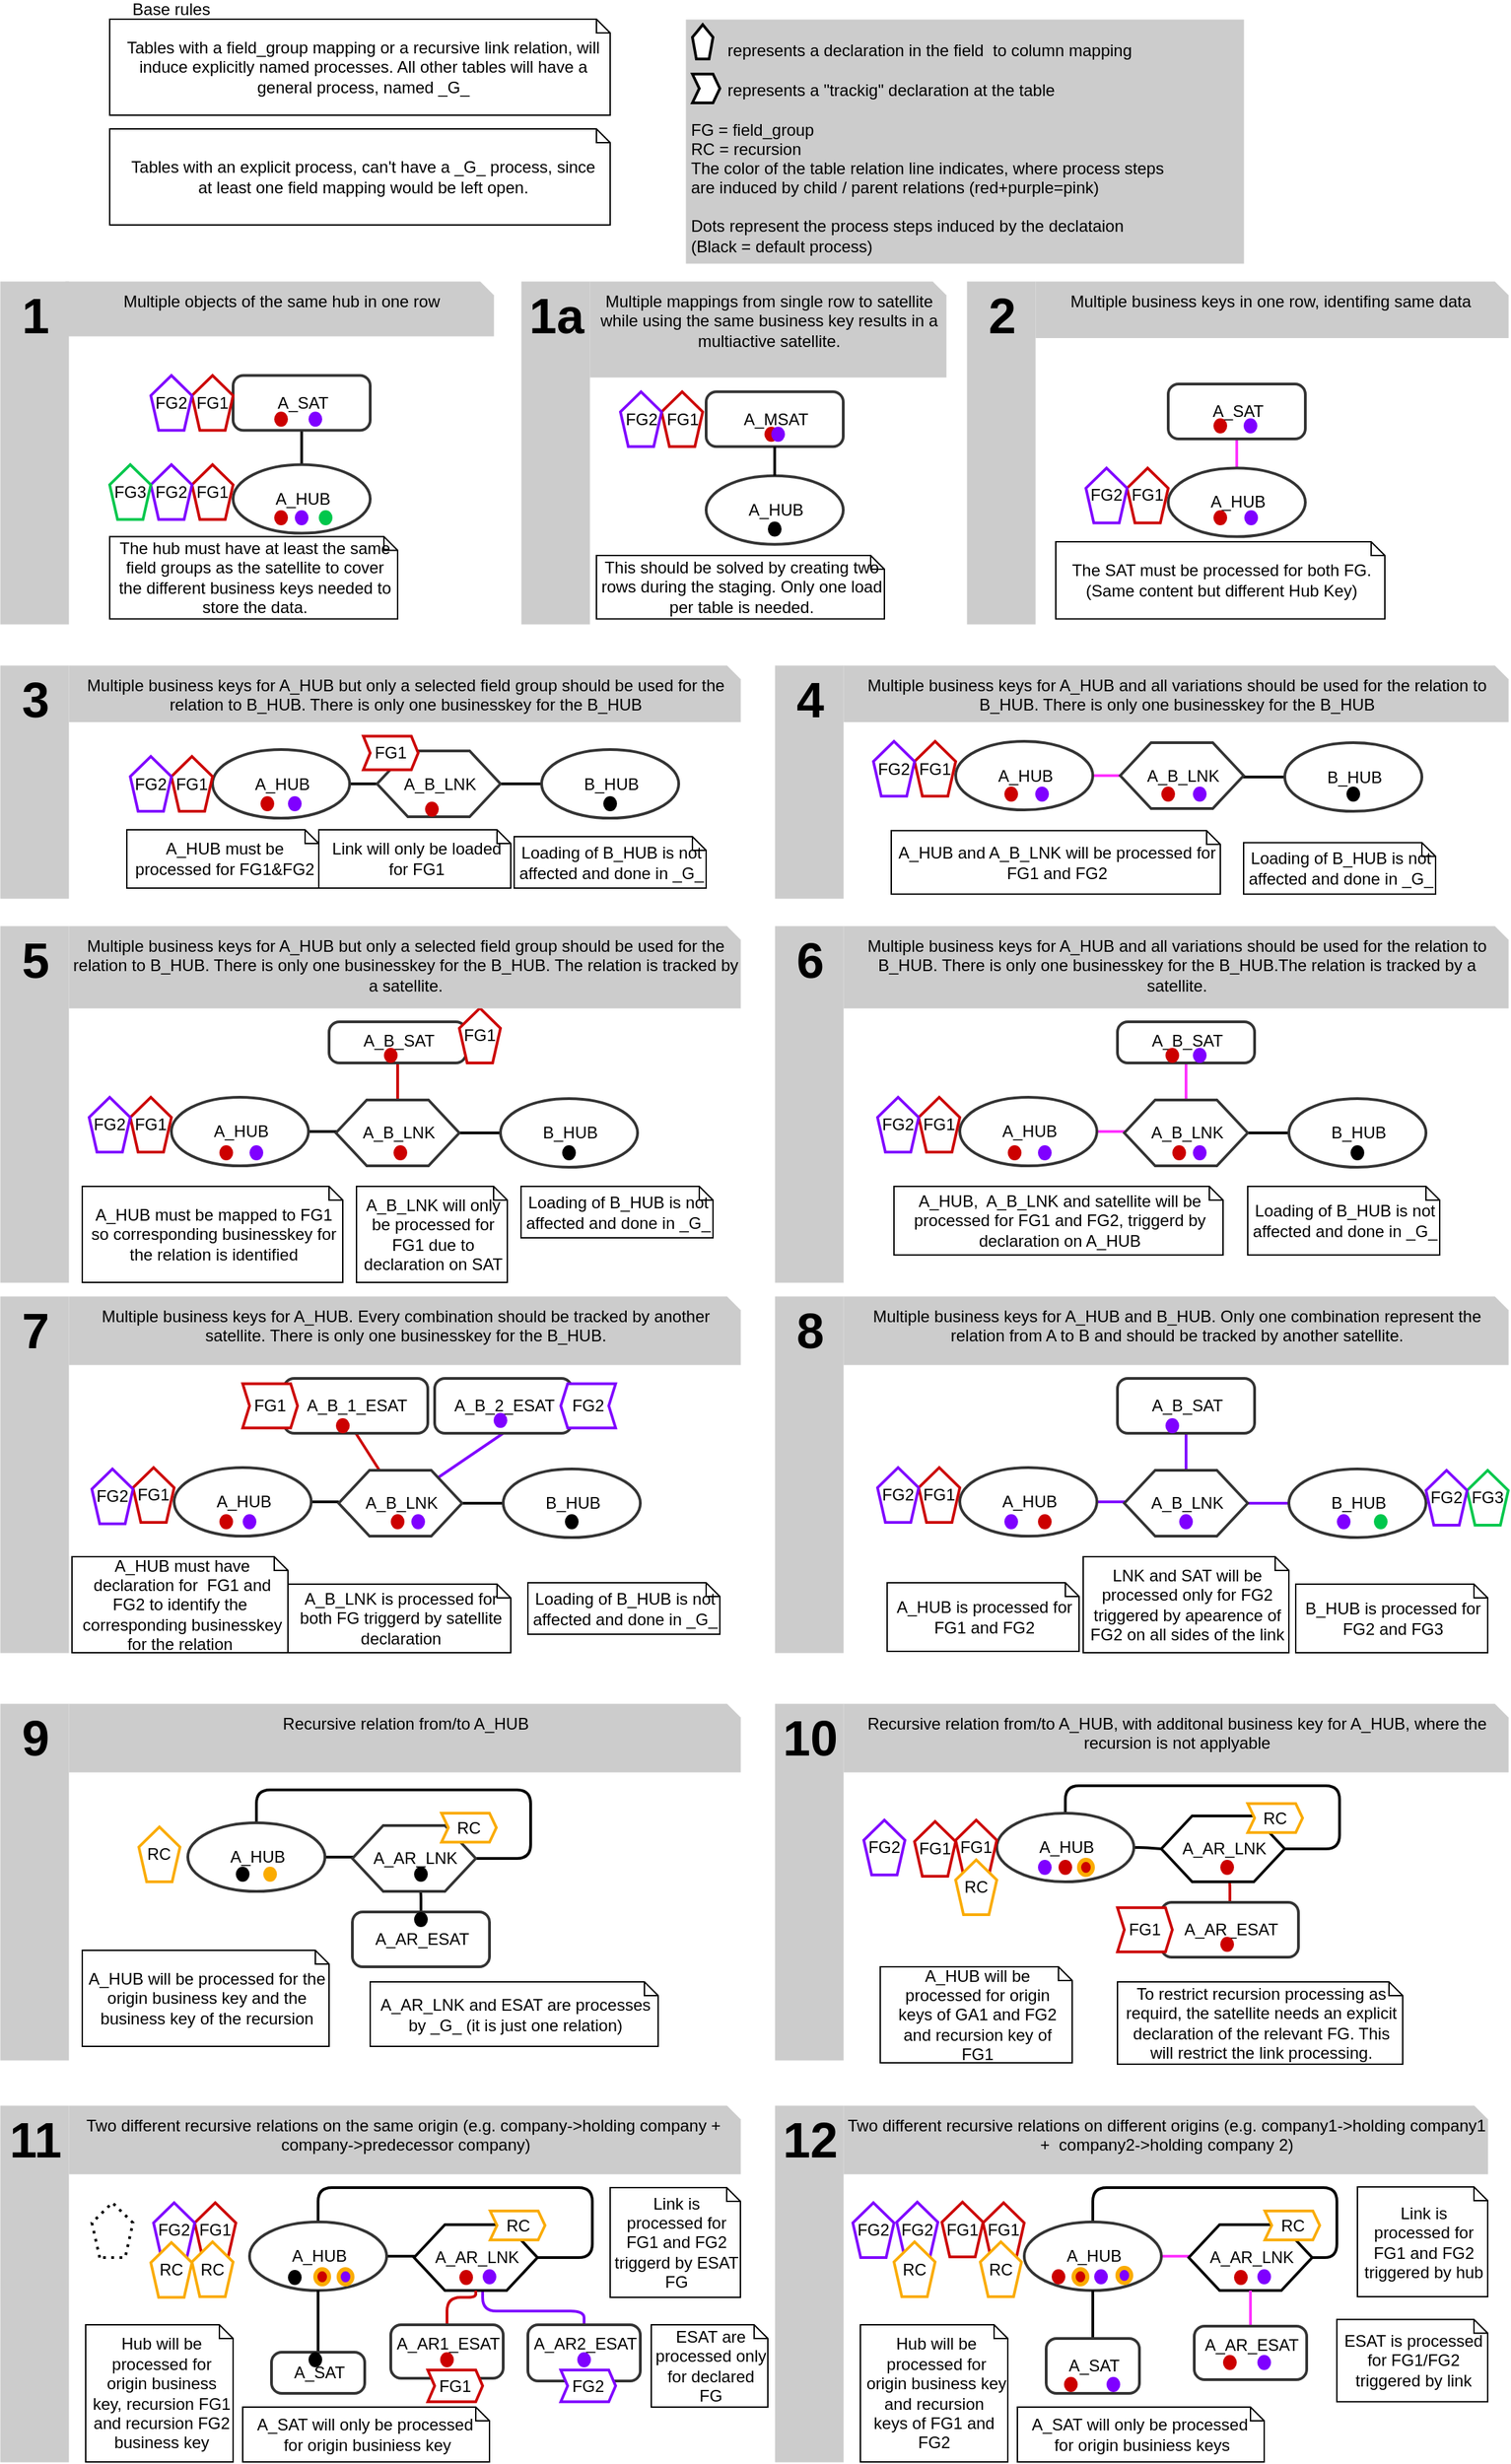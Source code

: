 <mxfile version="20.8.15" type="device"><diagram id="S8_EbyP6fOLFSmQk0vZv" name="Seite-1"><mxGraphModel dx="1372" dy="779" grid="1" gridSize="10" guides="1" tooltips="1" connect="1" arrows="1" fold="1" page="1" pageScale="1" pageWidth="827" pageHeight="1169" background="#FFFFFF" math="0" shadow="0"><root><mxCell id="0"/><mxCell id="2" value="Layer 0" parent="0"/><mxCell id="3" style="shape=filledEdge;strokeWidth=2;strokeColor=#000000;fillColor=none;startArrow=none;startFill=0;startSize=6;endArrow=none;endFill=0;endSize=6;rounded=1;gliffyId=17;edgeStyle=orthogonalEdgeStyle;" parent="2" source="30" target="51" edge="1"><mxGeometry width="1" height="23" relative="1" as="geometry"><Array as="points"><mxPoint x="240" y="328.75"/><mxPoint x="240" y="337.083"/><mxPoint x="240" y="345.417"/><mxPoint x="240" y="353.75"/></Array></mxGeometry></mxCell><mxCell id="4" style="shape=filledEdge;strokeWidth=2;strokeColor=#FF33FF;fillColor=none;startArrow=none;startFill=0;startSize=6;endArrow=none;endFill=0;endSize=6;rounded=1;gliffyId=298;edgeStyle=orthogonalEdgeStyle;" parent="2" source="43" target="52" edge="1"><mxGeometry width="1" height="23" relative="1" as="geometry"><Array as="points"/><mxPoint x="922" y="331.25" as="sourcePoint"/></mxGeometry></mxCell><mxCell id="5" style="shape=filledEdge;strokeWidth=2;strokeColor=#FF33FF;fillColor=none;startArrow=none;startFill=0;startSize=6;endArrow=none;endFill=0;endSize=6;rounded=1;gliffyId=55;entryX=0.5;entryY=0.5;entryPerimeter=0;edgeStyle=orthogonalEdgeStyle;" parent="2" source="44" target="98" edge="1"><mxGeometry width="1" height="23" relative="1" as="geometry"><Array as="points"><mxPoint x="885" y="790"/><mxPoint x="885" y="815.5"/><mxPoint x="885" y="841"/></Array></mxGeometry></mxCell><mxCell id="6" style="shape=filledEdge;strokeWidth=2;strokeColor=#7F00FF;fillColor=#FFFFFF;startArrow=none;startFill=0;startSize=6;endArrow=none;endFill=0;endSize=6;rounded=1;gliffyId=330;entryX=0.5;entryY=0.5;entryPerimeter=0;edgeStyle=orthogonalEdgeStyle;fontSize=12;shadow=0;opacity=100;spacingLeft=0.6;spacingRight=0;" parent="2" source="45" target="99" edge="1"><mxGeometry width="1" height="23" relative="1" as="geometry"><Array as="points"><mxPoint x="885" y="1060"/><mxPoint x="885" y="1085.5"/><mxPoint x="885" y="1111"/></Array></mxGeometry></mxCell><mxCell id="7" style="shape=filledEdge;strokeWidth=2;strokeColor=#cc0000;fillColor=none;startArrow=none;startFill=0;startSize=6;endArrow=none;endFill=0;endSize=6;rounded=0;gliffyId=121;exitX=0.5;exitY=1.0;exitPerimeter=0;entryX=0.5;entryY=0.5;entryPerimeter=0;" parent="2" source="46" target="100" edge="1"><mxGeometry width="1" height="23" relative="1" as="geometry"><Array as="points"><mxPoint x="279.5" y="1060"/><mxPoint x="312" y="1111"/></Array></mxGeometry></mxCell><mxCell id="8" style="shape=filledEdge;strokeWidth=2;strokeColor=#7F00FF;fillColor=none;startArrow=none;startFill=0;startSize=6;endArrow=none;endFill=0;endSize=6;rounded=0;gliffyId=126;exitX=0.5;exitY=1.0;exitPerimeter=0;entryX=0.5;entryY=0.5;entryPerimeter=0;" parent="2" source="47" target="100" edge="1"><mxGeometry width="1" height="23" relative="1" as="geometry"><Array as="points"><mxPoint x="387" y="1060"/><mxPoint x="312" y="1111"/></Array></mxGeometry></mxCell><mxCell id="11" style="shape=filledEdge;strokeWidth=2;strokeColor=#cc0000;fillColor=none;startArrow=none;startFill=0;startSize=6;endArrow=none;endFill=0;endSize=6;rounded=1;gliffyId=156;entryX=0.5;entryY=0.5;entryPerimeter=0;edgeStyle=orthogonalEdgeStyle;" parent="2" source="48" target="101" edge="1"><mxGeometry width="1" height="23" relative="1" as="geometry"><Array as="points"><mxPoint x="310" y="790"/><mxPoint x="310" y="815.5"/><mxPoint x="310" y="841"/></Array></mxGeometry></mxCell><mxCell id="12" style="shape=filledEdge;strokeWidth=2;strokeColor=#000000;fillColor=none;startArrow=none;startFill=0;startSize=6;endArrow=none;endFill=0;endSize=6;rounded=1;gliffyId=182;entryX=0.5;entryY=0.5;entryPerimeter=0;edgeStyle=orthogonalEdgeStyle;" parent="2" source="49" target="102" edge="1"><mxGeometry width="1" height="23" relative="1" as="geometry"><Array as="points"><mxPoint x="327" y="1409"/><mxPoint x="327" y="1389.5"/><mxPoint x="322" y="1389.5"/><mxPoint x="322" y="1370"/></Array></mxGeometry></mxCell><mxCell id="13" style="shape=filledEdge;strokeWidth=2;strokeColor=#cc0000;fillColor=none;startArrow=none;startFill=0;startSize=6;endArrow=none;endFill=0;endSize=6;rounded=1;gliffyId=253;entryX=0.5;entryY=0.5;entryPerimeter=0;edgeStyle=orthogonalEdgeStyle;" parent="2" source="50" target="103" edge="1"><mxGeometry width="1" height="23" relative="1" as="geometry"><Array as="points"><mxPoint x="916.97" y="1402"/><mxPoint x="916.97" y="1382.5"/><mxPoint x="911.97" y="1382.5"/><mxPoint x="911.97" y="1363"/></Array></mxGeometry></mxCell><mxCell id="14" style="shape=filledEdge;strokeWidth=2;strokeColor=#FF33FF;fillColor=none;startArrow=none;startFill=0;startSize=6;endArrow=none;endFill=0;endSize=6;rounded=1;gliffyId=60;edgeStyle=orthogonalEdgeStyle;" parent="2" source="98" target="53" edge="1"><mxGeometry width="1" height="23" relative="1" as="geometry"><Array as="points"><mxPoint x="840.025" y="840"/><mxPoint x="833.35" y="840"/><mxPoint x="826.675" y="840"/><mxPoint x="820" y="840"/></Array></mxGeometry></mxCell><mxCell id="15" style="shape=filledEdge;strokeWidth=2;strokeColor=#7F00FF;fillColor=#FFFFFF;startArrow=none;startFill=0;startSize=6;endArrow=none;endFill=0;endSize=6;rounded=1;gliffyId=329;edgeStyle=orthogonalEdgeStyle;fontSize=12;shadow=0;opacity=100;spacingLeft=0.6;spacingRight=0;" parent="2" source="99" target="54" edge="1"><mxGeometry width="1" height="23" relative="1" as="geometry"><Array as="points"><mxPoint x="840.025" y="1110"/><mxPoint x="833.35" y="1110"/><mxPoint x="826.675" y="1110"/><mxPoint x="820" y="1110"/></Array></mxGeometry></mxCell><mxCell id="16" style="shape=filledEdge;strokeWidth=2;strokeColor=#000000;fillColor=none;startArrow=none;startFill=0;startSize=6;endArrow=none;endFill=0;endSize=6;rounded=1;gliffyId=110;edgeStyle=orthogonalEdgeStyle;" parent="2" target="55" edge="1"><mxGeometry width="1" height="23" relative="1" as="geometry"><mxPoint x="267" y="1110" as="sourcePoint"/><Array as="points"><mxPoint x="260.333" y="1110"/><mxPoint x="253.667" y="1110"/><mxPoint x="247" y="1110"/></Array></mxGeometry></mxCell><mxCell id="17" style="shape=filledEdge;strokeWidth=2;strokeColor=#000000;fillColor=none;startArrow=none;startFill=0;startSize=6;endArrow=none;endFill=0;endSize=6;rounded=1;gliffyId=155;edgeStyle=orthogonalEdgeStyle;" parent="2" source="101" target="56" edge="1"><mxGeometry width="1" height="23" relative="1" as="geometry"><Array as="points"><mxPoint x="265.025" y="840"/><mxPoint x="258.35" y="840"/><mxPoint x="251.675" y="840"/><mxPoint x="245" y="840"/></Array></mxGeometry></mxCell><mxCell id="18" style="shape=filledEdge;strokeWidth=2;strokeColor=#000000;fillColor=none;startArrow=none;startFill=0;startSize=6;endArrow=none;endFill=0;endSize=6;rounded=1;gliffyId=181;edgeStyle=orthogonalEdgeStyle;" parent="2" source="102" target="57" edge="1"><mxGeometry width="1" height="23" relative="1" as="geometry"><Array as="points"><mxPoint x="277.025" y="1369"/><mxPoint x="270.35" y="1369"/><mxPoint x="263.675" y="1369"/><mxPoint x="257" y="1369"/></Array></mxGeometry></mxCell><mxCell id="19" style="shape=filledEdge;strokeWidth=2;strokeColor=#000000;fillColor=none;startArrow=none;startFill=0;startSize=6;endArrow=none;endFill=0;endSize=6;rounded=1;gliffyId=252;edgeStyle=orthogonalEdgeStyle;" parent="2" source="103" target="58" edge="1"><mxGeometry width="1" height="23" relative="1" as="geometry"><Array as="points"><mxPoint x="866.995" y="1362"/><mxPoint x="860.32" y="1362"/><mxPoint x="853.645" y="1362"/><mxPoint x="846.97" y="1362"/></Array></mxGeometry></mxCell><mxCell id="20" style="shape=filledEdge;strokeWidth=2;strokeColor=#FF33FF;fillColor=none;startArrow=none;startFill=0;startSize=6;endArrow=none;endFill=0;endSize=6;rounded=1;gliffyId=208;edgeStyle=orthogonalEdgeStyle;" parent="2" source="104" target="59" edge="1"><mxGeometry width="1" height="23" relative="1" as="geometry"><mxPoint x="837.106" y="578" as="sourcePoint"/><Array as="points"/></mxGeometry></mxCell><mxCell id="21" style="shape=filledEdge;strokeWidth=2;strokeColor=#000000;fillColor=none;startArrow=none;startFill=0;startSize=6;endArrow=none;endFill=0;endSize=6;rounded=1;gliffyId=228;edgeStyle=orthogonalEdgeStyle;" parent="2" source="105" target="60" edge="1"><mxGeometry width="1" height="23" relative="1" as="geometry"><Array as="points"/></mxGeometry></mxCell><mxCell id="22" style="shape=filledEdge;strokeWidth=2;strokeColor=#000000;fillColor=none;startArrow=none;startFill=0;startSize=6;endArrow=none;endFill=0;endSize=6;rounded=1;gliffyId=63;edgeStyle=orthogonalEdgeStyle;" parent="2" source="61" target="98" edge="1"><mxGeometry width="1" height="23" relative="1" as="geometry"><Array as="points"><mxPoint x="960" y="841"/><mxPoint x="950" y="841"/><mxPoint x="940" y="841"/><mxPoint x="930" y="841"/></Array></mxGeometry></mxCell><mxCell id="23" style="shape=filledEdge;strokeWidth=2;strokeColor=#7F00FF;fillColor=#FFFFFF;startArrow=none;startFill=0;startSize=6;endArrow=none;endFill=0;endSize=6;rounded=1;gliffyId=328;edgeStyle=orthogonalEdgeStyle;fontSize=12;shadow=0;opacity=100;spacingLeft=0.6;spacingRight=0;" parent="2" source="62" target="99" edge="1"><mxGeometry width="1" height="23" relative="1" as="geometry"><Array as="points"><mxPoint x="960" y="1111"/><mxPoint x="950" y="1111"/><mxPoint x="940" y="1111"/><mxPoint x="930" y="1111"/></Array></mxGeometry></mxCell><mxCell id="24" style="shape=filledEdge;strokeWidth=2;strokeColor=#000000;fillColor=none;startArrow=none;startFill=0;startSize=6;endArrow=none;endFill=0;endSize=6;rounded=1;gliffyId=109;edgeStyle=orthogonalEdgeStyle;" parent="2" source="63" target="100" edge="1"><mxGeometry width="1" height="23" relative="1" as="geometry"><Array as="points"><mxPoint x="387" y="1111"/><mxPoint x="377" y="1111"/><mxPoint x="367" y="1111"/><mxPoint x="357" y="1111"/></Array></mxGeometry></mxCell><mxCell id="25" style="shape=filledEdge;strokeWidth=2;strokeColor=#000000;fillColor=none;startArrow=none;startFill=0;startSize=6;endArrow=none;endFill=0;endSize=6;rounded=1;gliffyId=154;edgeStyle=orthogonalEdgeStyle;" parent="2" source="64" target="101" edge="1"><mxGeometry width="1" height="23" relative="1" as="geometry"><Array as="points"><mxPoint x="385" y="841"/><mxPoint x="375" y="841"/><mxPoint x="365" y="841"/><mxPoint x="355" y="841"/></Array></mxGeometry></mxCell><mxCell id="26" style="shape=filledEdge;strokeWidth=2;strokeColor=#000000;fillColor=#FFFFFF;startArrow=none;startFill=0;startSize=6;endArrow=none;endFill=0;endSize=6;rounded=1;gliffyId=180;edgeStyle=orthogonalEdgeStyle;fontSize=12;shadow=0;opacity=100;spacingLeft=0.6;spacingRight=0;" parent="2" source="57" target="102" edge="1"><mxGeometry width="1" height="23" relative="1" as="geometry"><Array as="points"><mxPoint x="207" y="1320"/><mxPoint x="407" y="1320"/><mxPoint x="407" y="1370"/></Array></mxGeometry></mxCell><mxCell id="27" style="shape=filledEdge;strokeWidth=2;strokeColor=#000000;fillColor=#FFFFFF;startArrow=none;startFill=0;startSize=6;endArrow=none;endFill=0;endSize=6;rounded=1;gliffyId=251;edgeStyle=orthogonalEdgeStyle;fontSize=12;shadow=0;opacity=100;spacingLeft=0.6;spacingRight=0;" parent="2" source="58" target="103" edge="1"><mxGeometry width="1" height="23" relative="1" as="geometry"><Array as="points"><mxPoint x="796.97" y="1316.97"/><mxPoint x="996.97" y="1316.97"/><mxPoint x="996.97" y="1362.97"/></Array></mxGeometry></mxCell><mxCell id="28" style="shape=filledEdge;strokeWidth=2;strokeColor=#000000;fillColor=none;startArrow=none;startFill=0;startSize=6;endArrow=none;endFill=0;endSize=6;rounded=1;gliffyId=207;edgeStyle=orthogonalEdgeStyle;" parent="2" source="65" target="104" edge="1"><mxGeometry width="1" height="23" relative="1" as="geometry"><Array as="points"><mxPoint x="957" y="581.5"/><mxPoint x="947" y="581.5"/><mxPoint x="937" y="581.5"/><mxPoint x="927" y="581.5"/></Array></mxGeometry></mxCell><mxCell id="29" style="shape=filledEdge;strokeWidth=2;strokeColor=#000000;fillColor=none;startArrow=none;startFill=0;startSize=6;endArrow=none;endFill=0;endSize=6;rounded=1;gliffyId=227;edgeStyle=orthogonalEdgeStyle;" parent="2" source="66" target="105" edge="1"><mxGeometry width="1" height="23" relative="1" as="geometry"><Array as="points"/></mxGeometry></mxCell><mxCell id="30" value="&lt;div style='width: 93.0px;height:auto;word-break: break-word;'&gt;&lt;div align=&quot;center&quot;&gt;&lt;span style=&quot;font-family: Arial; font-size: 12px; text-decoration: none; line-height: 0;&quot;&gt;&lt;span style=&quot;text-decoration: none; line-height: 14px;&quot; class=&quot;&quot;&gt;A_SAT&lt;/span&gt;&lt;/span&gt;&lt;/div&gt;&lt;/div&gt;" style="shape=rect;rounded=1;arcSize=15;absoluteArcSize=1;shadow=0;strokeWidth=2;fillColor=#FFFFFF;strokeColor=#333333;opacity=100.0;html=1;nl2Br=0;verticalAlign=middle;align=center;spacingLeft=2.0;spacingRight=0;whiteSpace=wrap;gliffyId=15;" parent="2" vertex="1"><mxGeometry x="190" y="288.75" width="100" height="40" as="geometry"/></mxCell><mxCell id="31" value="&lt;div style='width: 43.0px;height:auto;word-break: break-word;'&gt;&lt;div align=&quot;center&quot;&gt;&lt;span style=&quot;font-family: Helvetica; font-size: 36px; text-decoration: none; line-height: 36px; font-weight: bold;&quot;&gt;1&lt;/span&gt;&lt;/div&gt;&lt;/div&gt;" style="shape=rect;shadow=0;strokeWidth=0;strokeColor=none;fillColor=#cccccc;opacity=100.0;html=1;nl2Br=0;verticalAlign=top;align=center;spacingLeft=2.0;spacingRight=0;spacingTop=1.0;spacingBottom=8;whiteSpace=wrap;gliffyId=345;" parent="2" vertex="1"><mxGeometry x="20" y="220" width="50" height="250" as="geometry"/></mxCell><mxCell id="32" value="&lt;div style='width: 43.0px;height:auto;word-break: break-word;'&gt;&lt;div align=&quot;center&quot;&gt;&lt;span style=&quot;font-family: Helvetica; font-size: 36px; text-decoration: none; font-weight: bold; line-height: 36px;&quot;&gt;2&lt;/span&gt;&lt;/div&gt;&lt;/div&gt;" style="shape=rect;shadow=0;strokeWidth=0;strokeColor=none;fillColor=#cccccc;opacity=100.0;html=1;nl2Br=0;verticalAlign=top;align=center;spacingLeft=2.0;spacingRight=0;spacingTop=1.0;spacingBottom=8;whiteSpace=wrap;gliffyId=348;" parent="2" vertex="1"><mxGeometry x="725" y="220" width="50" height="250" as="geometry"/></mxCell><mxCell id="33" value="&lt;div style='width: 43.0px;height:auto;word-break: break-word;'&gt;&lt;div align=&quot;center&quot;&gt;&lt;span style=&quot;font-family: Helvetica; font-size: 36px; text-decoration: none; font-weight: bold; line-height: 36px;&quot;&gt;4&lt;/span&gt;&lt;/div&gt;&lt;/div&gt;" style="shape=rect;shadow=0;strokeWidth=0;strokeColor=none;fillColor=#cccccc;opacity=100.0;html=1;nl2Br=0;verticalAlign=top;align=center;spacingLeft=2.0;spacingRight=0;spacingTop=1.0;spacingBottom=8;whiteSpace=wrap;gliffyId=355;" parent="2" vertex="1"><mxGeometry x="585" y="500" width="50" height="170" as="geometry"/></mxCell><mxCell id="34" value="&lt;div style='width: 43.0px;height:auto;word-break: break-word;'&gt;&lt;div align=&quot;center&quot;&gt;&lt;span style=&quot;font-family: Helvetica; font-size: 36px; text-decoration: none; font-weight: bold; line-height: 36px;&quot;&gt;3&lt;/span&gt;&lt;/div&gt;&lt;/div&gt;" style="shape=rect;shadow=0;strokeWidth=0;strokeColor=none;fillColor=#cccccc;opacity=100.0;html=1;nl2Br=0;verticalAlign=top;align=center;spacingLeft=2.0;spacingRight=0;spacingTop=1.0;spacingBottom=8;whiteSpace=wrap;gliffyId=357;" parent="2" vertex="1"><mxGeometry x="20" y="500" width="50" height="170" as="geometry"/></mxCell><mxCell id="35" value="&lt;div style='width: 43.0px;height:auto;word-break: break-word;'&gt;&lt;div align=&quot;center&quot;&gt;&lt;span style=&quot;font-family: Helvetica; font-size: 36px; text-decoration: none; font-weight: bold; line-height: 36px;&quot;&gt;5&lt;/span&gt;&lt;/div&gt;&lt;/div&gt;" style="shape=rect;shadow=0;strokeWidth=0;strokeColor=none;fillColor=#cccccc;opacity=100.0;html=1;nl2Br=0;verticalAlign=top;align=center;spacingLeft=2.0;spacingRight=0;spacingTop=1.0;spacingBottom=8;whiteSpace=wrap;gliffyId=362;" parent="2" vertex="1"><mxGeometry x="20" y="690" width="50" height="260" as="geometry"/></mxCell><mxCell id="36" value="&lt;div style=&quot;width: 147.0px;height:auto;word-break: break-word;&quot;&gt;&lt;div align=&quot;center&quot;&gt;&lt;span style=&quot;font-family: Arial; font-size: 12px; line-height: 0;&quot;&gt;&lt;span style=&quot;line-height: 14px;&quot; class=&quot;&quot;&gt;Base rules&lt;/span&gt;&lt;/span&gt;&lt;/div&gt;&lt;/div&gt;" style="text;html=1;nl2Br=0;html=1;nl2Br=0;verticalAlign=middle;align=center;spacingLeft=0.0;spacingRight=0;whiteSpace=wrap;gliffyId=397;" parent="2" vertex="1"><mxGeometry x="70" y="15" width="150" height="14" as="geometry"/></mxCell><mxCell id="37" value="&lt;div style='width: 43.0px;height:auto;word-break: break-word;'&gt;&lt;div align=&quot;center&quot;&gt;&lt;span style=&quot;font-family: Helvetica; font-size: 36px; text-decoration: none; font-weight: bold; line-height: 36px;&quot;&gt;6&lt;/span&gt;&lt;/div&gt;&lt;/div&gt;" style="shape=rect;shadow=0;strokeWidth=0;strokeColor=none;fillColor=#cccccc;opacity=100.0;html=1;nl2Br=0;verticalAlign=top;align=center;spacingLeft=2.0;spacingRight=0;spacingTop=1.0;spacingBottom=8;whiteSpace=wrap;gliffyId=364;" parent="2" vertex="1"><mxGeometry x="585" y="690" width="50" height="260" as="geometry"/></mxCell><mxCell id="38" value="&lt;div style='width: 43.0px;height:auto;word-break: break-word;'&gt;&lt;div align=&quot;center&quot;&gt;&lt;span style=&quot;font-family: Helvetica; font-size: 36px; text-decoration: none; font-weight: bold; line-height: 36px;&quot;&gt;8&lt;/span&gt;&lt;/div&gt;&lt;/div&gt;" style="shape=rect;shadow=0;strokeWidth=0;strokeColor=none;fillColor=#cccccc;opacity=100.0;html=1;nl2Br=0;verticalAlign=top;align=center;spacingLeft=2.0;spacingRight=0;spacingTop=1.0;spacingBottom=8;whiteSpace=wrap;gliffyId=371;" parent="2" vertex="1"><mxGeometry x="585" y="960" width="50" height="260" as="geometry"/></mxCell><mxCell id="39" value="&lt;div style=&quot;width: 349.0px;height:auto;word-break: break-word;&quot;&gt;&lt;div align=&quot;left&quot;&gt;&lt;span style=&quot;line-height: normal; line-height: normal;&quot;&gt;&lt;br&gt;&lt;/span&gt;&lt;/div&gt;&lt;div align=&quot;left&quot;&gt;&lt;span style=&quot;line-height: normal; line-height: normal;&quot;&gt;&amp;nbsp; &amp;nbsp; &amp;nbsp; &amp;nbsp; represents a declaration in the field&amp;nbsp; to column mapping&lt;/span&gt;&lt;/div&gt;&lt;div align=&quot;left&quot;&gt;&lt;span style=&quot;line-height: normal; line-height: normal;&quot;&gt;&lt;br&gt;&lt;/span&gt;&lt;/div&gt;&lt;div align=&quot;left&quot;&gt;&lt;span style=&quot;line-height: normal; line-height: normal;&quot;&gt;&lt;span style=&quot;&quot;&gt;&#9;&lt;/span&gt;&lt;span style=&quot;white-space: pre;&quot;&gt;&#9;&lt;/span&gt;represents a &quot;trackig&quot; declaration at the table&lt;br&gt;&lt;/span&gt;&lt;/div&gt;&lt;div align=&quot;left&quot;&gt;&lt;br&gt;&lt;/div&gt;&lt;div align=&quot;left&quot;&gt;&lt;span style=&quot;line-height: normal; line-height: normal;&quot;&gt;&lt;div style=&quot;border-color: var(--border-color);&quot; align=&quot;left&quot;&gt;FG = field_group&lt;/div&gt;&lt;div style=&quot;border-color: var(--border-color);&quot; align=&quot;left&quot;&gt;&lt;span style=&quot;border-color: var(--border-color); line-height: normal;&quot;&gt;RC = recursion&amp;nbsp;&lt;/span&gt;&lt;/div&gt;&lt;div&gt;&lt;span style=&quot;background-color: initial;&quot;&gt;The color of the table relation line indicates, where process steps are induced by child / parent relations (red+purple=pink)&lt;/span&gt;&lt;br&gt;&lt;/div&gt;&lt;/span&gt;&lt;/div&gt; &lt;div align=&quot;left&quot;&gt;&lt;span style=&quot;font-family: Arial; background-color: initial;&quot;&gt;&amp;nbsp;&lt;/span&gt;&lt;br&gt;&lt;/div&gt;&lt;div align=&quot;left&quot;&gt;&lt;span style=&quot;font-family: Arial; background-color: initial;&quot;&gt;Dots represent the process steps induced by the declataion (Black = default process)&lt;/span&gt;&lt;/div&gt;&lt;/div&gt;" style="shape=rect;shadow=0;strokeWidth=0;strokeColor=none;fillColor=#cccccc;opacity=100.0;html=1;nl2Br=0;verticalAlign=top;align=left;spacingLeft=2.0;spacingRight=0;spacingTop=-5.6;spacingBottom=8;whiteSpace=wrap;gliffyId=392;" parent="2" vertex="1"><mxGeometry x="520" y="29" width="407" height="178" as="geometry"/></mxCell><mxCell id="40" value="&lt;div style='width: 43.0px;height:auto;word-break: break-word;'&gt;&lt;div align=&quot;center&quot;&gt;&lt;span style=&quot;font-family: Helvetica; font-size: 36px; text-decoration: none; font-weight: bold; line-height: 36px;&quot;&gt;7&lt;/span&gt;&lt;/div&gt;&lt;/div&gt;" style="shape=rect;shadow=0;strokeWidth=0;strokeColor=none;fillColor=#cccccc;opacity=100.0;html=1;nl2Br=0;verticalAlign=top;align=center;spacingLeft=2.0;spacingRight=0;spacingTop=1.0;spacingBottom=8;whiteSpace=wrap;gliffyId=373;" parent="2" vertex="1"><mxGeometry x="20" y="960" width="50" height="260" as="geometry"/></mxCell><mxCell id="41" value="&lt;div style='width: 43.0px;height:auto;word-break: break-word;'&gt;&lt;div align=&quot;center&quot;&gt;&lt;span style=&quot;font-family: Helvetica; font-size: 36px; text-decoration: none; font-weight: bold; line-height: 36px;&quot;&gt;10&lt;/span&gt;&lt;/div&gt;&lt;/div&gt;" style="shape=rect;shadow=0;strokeWidth=0;strokeColor=none;fillColor=#cccccc;opacity=100.0;html=1;nl2Br=0;verticalAlign=top;align=center;spacingLeft=2.0;spacingRight=0;spacingTop=1.0;spacingBottom=8;whiteSpace=wrap;gliffyId=378;" parent="2" vertex="1"><mxGeometry x="585" y="1257" width="50" height="260" as="geometry"/></mxCell><mxCell id="42" value="&lt;div style='width: 43.0px;height:auto;word-break: break-word;'&gt;&lt;div align=&quot;center&quot;&gt;&lt;span style=&quot;font-family: Helvetica; font-size: 36px; text-decoration: none; font-weight: bold; line-height: 36px;&quot;&gt;9&lt;/span&gt;&lt;/div&gt;&lt;/div&gt;" style="shape=rect;shadow=0;strokeWidth=0;strokeColor=none;fillColor=#cccccc;opacity=100.0;html=1;nl2Br=0;verticalAlign=top;align=center;spacingLeft=2.0;spacingRight=0;spacingTop=1.0;spacingBottom=8;whiteSpace=wrap;gliffyId=380;" parent="2" vertex="1"><mxGeometry x="20" y="1257" width="50" height="260" as="geometry"/></mxCell><mxCell id="43" value="&lt;div style='width: 93.0px;height:auto;word-break: break-word;'&gt;&lt;div align=&quot;center&quot;&gt;&lt;span style=&quot;font-family: Arial; font-size: 12px; text-decoration: none; line-height: 0;&quot;&gt;&lt;span style=&quot;text-decoration: none; line-height: 14px;&quot; class=&quot;&quot;&gt;A_SAT&lt;/span&gt;&lt;/span&gt;&lt;/div&gt;&lt;/div&gt;" style="shape=rect;rounded=1;arcSize=15;absoluteArcSize=1;shadow=0;strokeWidth=2;fillColor=#FFFFFF;strokeColor=#333333;opacity=100.0;html=1;nl2Br=0;verticalAlign=middle;align=center;spacingLeft=2.0;spacingRight=0;whiteSpace=wrap;gliffyId=296;" parent="2" vertex="1"><mxGeometry x="872" y="295" width="100" height="40" as="geometry"/></mxCell><mxCell id="44" value="&lt;div style='width: 93.0px;height:auto;word-break: break-word;'&gt;&lt;div align=&quot;center&quot;&gt;&lt;span style=&quot;font-family: Arial; font-size: 12px; text-decoration: none; line-height: 0;&quot;&gt;&lt;span style=&quot;text-decoration: none; line-height: 14px;&quot;&gt;A_B_SAT&lt;/span&gt;&lt;/span&gt;&lt;/div&gt;&lt;/div&gt;" style="shape=rect;rounded=1;arcSize=15;absoluteArcSize=1;shadow=0;strokeWidth=2;fillColor=#FFFFFF;strokeColor=#333333;opacity=100.0;html=1;nl2Br=0;verticalAlign=top;align=center;spacingLeft=8.0;spacingRight=6;whiteSpace=wrap;gliffyId=54;" parent="2" vertex="1"><mxGeometry x="835" y="760" width="100" height="30" as="geometry"/></mxCell><mxCell id="45" value="&lt;div style='width: 93.0px;height:auto;word-break: break-word;'&gt;&lt;div align=&quot;center&quot;&gt;&lt;span style=&quot;font-family: Arial; font-size: 12px; text-decoration: none; line-height: 0;&quot;&gt;&lt;span style=&quot;text-decoration: none; line-height: 14px;&quot;&gt;A_B_SAT&lt;/span&gt;&lt;/span&gt;&lt;/div&gt;&lt;/div&gt;" style="shape=rect;rounded=1;arcSize=15;absoluteArcSize=1;shadow=0;strokeWidth=2;fillColor=#FFFFFF;strokeColor=#333333;opacity=100.0;html=1;nl2Br=0;verticalAlign=middle;align=center;spacingLeft=8.0;spacingRight=6;whiteSpace=wrap;gliffyId=326;" parent="2" vertex="1"><mxGeometry x="835" y="1020" width="100" height="40" as="geometry"/></mxCell><mxCell id="46" value="&lt;div style='width: 97.8px;height:auto;word-break: break-word;'&gt;&lt;div align=&quot;center&quot;&gt;&lt;span style=&quot;font-family: Arial; font-size: 12px; text-decoration: none; line-height: 0;&quot;&gt;&lt;span style=&quot;text-decoration: none; line-height: 14px;&quot;&gt;A_B_1_ESAT&lt;/span&gt;&lt;/span&gt;&lt;/div&gt;&lt;/div&gt;" style="shape=rect;rounded=1;arcSize=15;absoluteArcSize=1;shadow=0;strokeWidth=2;fillColor=#FFFFFF;strokeColor=#333333;opacity=100.0;html=1;nl2Br=0;verticalAlign=middle;align=center;spacingLeft=8.1;spacingRight=6;whiteSpace=wrap;gliffyId=107;" parent="2" vertex="1"><mxGeometry x="227" y="1020" width="105" height="40" as="geometry"/></mxCell><mxCell id="47" value="&lt;div style='width: 93.0px;height:auto;word-break: break-word;'&gt;&lt;div align=&quot;center&quot;&gt;&lt;span style=&quot;font-family: Arial; font-size: 12px; text-decoration: none; line-height: 0;&quot;&gt;&lt;span style=&quot;text-decoration: none; line-height: 14px;&quot;&gt;A_B_2_ESAT&lt;/span&gt;&lt;/span&gt;&lt;/div&gt;&lt;/div&gt;" style="shape=rect;rounded=1;arcSize=15;absoluteArcSize=1;shadow=0;strokeWidth=2;fillColor=#FFFFFF;strokeColor=#333333;opacity=100.0;html=1;nl2Br=0;verticalAlign=middle;align=center;spacingLeft=8.0;spacingRight=6;whiteSpace=wrap;gliffyId=124;" parent="2" vertex="1"><mxGeometry x="337" y="1020" width="100" height="40" as="geometry"/></mxCell><mxCell id="48" value="&lt;div style='width: 93.0px;height:auto;word-break: break-word;'&gt;&lt;div align=&quot;center&quot;&gt;&lt;span style=&quot;font-family: Arial; font-size: 12px; text-decoration: none; line-height: 0;&quot;&gt;&lt;span style=&quot;text-decoration: none; line-height: 14px;&quot;&gt;A_B_SAT&lt;/span&gt;&lt;/span&gt;&lt;/div&gt;&lt;/div&gt;" style="shape=rect;rounded=1;arcSize=15;absoluteArcSize=1;shadow=0;strokeWidth=2;fillColor=#FFFFFF;strokeColor=#333333;opacity=100.0;html=1;nl2Br=0;verticalAlign=top;align=center;spacingLeft=8.0;spacingRight=6;whiteSpace=wrap;gliffyId=152;" parent="2" vertex="1"><mxGeometry x="260" y="760" width="100" height="30" as="geometry"/></mxCell><mxCell id="49" value="&lt;div style=&quot;width: 93.0px;height:auto;word-break: break-word;&quot;&gt;&lt;div align=&quot;center&quot;&gt;&lt;span style=&quot;font-family: Arial; font-size: 12px; text-decoration: none; line-height: 0;&quot;&gt;&lt;span style=&quot;text-decoration: none; line-height: 14px;&quot;&gt;A_AR_ESAT&lt;/span&gt;&lt;/span&gt;&lt;/div&gt;&lt;/div&gt;" style="shape=rect;rounded=1;arcSize=15;absoluteArcSize=1;shadow=0;strokeWidth=2;fillColor=#FFFFFF;strokeColor=#333333;opacity=100.0;html=1;nl2Br=0;verticalAlign=middle;align=center;spacingLeft=8.0;spacingRight=6;whiteSpace=wrap;gliffyId=178;" parent="2" vertex="1"><mxGeometry x="277" y="1409" width="100" height="40" as="geometry"/></mxCell><mxCell id="50" value="&lt;div style=&quot;width: 93.0px;height:auto;word-break: break-word;&quot;&gt;&lt;div align=&quot;center&quot;&gt;&lt;span style=&quot;font-family: Arial; font-size: 12px; text-decoration: none; line-height: 0;&quot;&gt;&lt;span style=&quot;text-decoration: none; line-height: 14px;&quot;&gt;A_AR_ESAT&lt;/span&gt;&lt;/span&gt;&lt;/div&gt;&lt;/div&gt;" style="shape=rect;rounded=1;arcSize=15;absoluteArcSize=1;shadow=0;strokeWidth=2;fillColor=#FFFFFF;strokeColor=#333333;opacity=100.0;html=1;nl2Br=0;verticalAlign=middle;align=center;spacingLeft=8.0;spacingRight=6;whiteSpace=wrap;gliffyId=249;" parent="2" vertex="1"><mxGeometry x="866.97" y="1402" width="100" height="40" as="geometry"/></mxCell><mxCell id="51" value="&lt;div style='width: 93.0px;height:auto;word-break: break-word;'&gt;&lt;div align=&quot;center&quot;&gt;&lt;span style=&quot;font-family: Arial; font-size: 12px; text-decoration: none; line-height: 0;&quot;&gt;&lt;span style=&quot;text-decoration: none; line-height: 14px;&quot;&gt;A_HUB&lt;/span&gt;&lt;/span&gt;&lt;/div&gt;&lt;/div&gt;" style="shape=ellipse;perimeter=ellipsePerimeter;shadow=0;strokeWidth=2;fillColor=#FFFFFF;strokeColor=#333333;opacity=100.0;html=1;nl2Br=0;verticalAlign=middle;align=center;spacingLeft=2.0;spacingRight=0;whiteSpace=wrap;gliffyId=12;" parent="2" vertex="1"><mxGeometry x="190" y="353.75" width="100" height="50" as="geometry"/></mxCell><mxCell id="52" value="&lt;div style='width: 93.0px;height:auto;word-break: break-word;'&gt;&lt;div align=&quot;center&quot;&gt;&lt;span style=&quot;font-family: Arial; font-size: 12px; text-decoration: none; line-height: 0;&quot;&gt;&lt;span style=&quot;text-decoration: none; line-height: 14px;&quot;&gt;A_HUB&lt;/span&gt;&lt;/span&gt;&lt;/div&gt;&lt;/div&gt;" style="shape=ellipse;perimeter=ellipsePerimeter;shadow=0;strokeWidth=2;fillColor=#FFFFFF;strokeColor=#333333;opacity=100.0;html=1;nl2Br=0;verticalAlign=middle;align=center;spacingLeft=2.0;spacingRight=0;whiteSpace=wrap;gliffyId=294;" parent="2" vertex="1"><mxGeometry x="872" y="356.25" width="100" height="50" as="geometry"/></mxCell><mxCell id="53" value="&lt;div style='width: 93.0px;height:auto;word-break: break-word;'&gt;&lt;div align=&quot;center&quot;&gt;&lt;span style=&quot;font-family: Arial; font-size: 12px; text-decoration: none; line-height: 0;&quot;&gt;&lt;span style=&quot;text-decoration: none; line-height: 14px;&quot; class=&quot;&quot;&gt;A_HUB&lt;/span&gt;&lt;/span&gt;&lt;/div&gt;&lt;/div&gt;" style="shape=ellipse;perimeter=ellipsePerimeter;shadow=0;strokeWidth=2;fillColor=#FFFFFF;strokeColor=#333333;opacity=100.0;html=1;nl2Br=0;verticalAlign=middle;align=center;spacingLeft=8.0;spacingRight=6;whiteSpace=wrap;gliffyId=53;" parent="2" vertex="1"><mxGeometry x="720" y="815" width="100" height="50" as="geometry"/></mxCell><mxCell id="54" value="&lt;div style='width: 93.0px;height:auto;word-break: break-word;'&gt;&lt;div align=&quot;center&quot;&gt;&lt;span style=&quot;font-family: Arial; font-size: 12px; text-decoration: none; line-height: 0;&quot;&gt;&lt;span style=&quot;text-decoration: none; line-height: 14px;&quot; class=&quot;&quot;&gt;A_HUB&lt;/span&gt;&lt;/span&gt;&lt;/div&gt;&lt;/div&gt;" style="shape=ellipse;perimeter=ellipsePerimeter;shadow=0;strokeWidth=2;fillColor=#FFFFFF;strokeColor=#333333;opacity=100.0;html=1;nl2Br=0;verticalAlign=middle;align=center;spacingLeft=8.0;spacingRight=6;whiteSpace=wrap;gliffyId=324;" parent="2" vertex="1"><mxGeometry x="720" y="1085" width="100" height="50" as="geometry"/></mxCell><mxCell id="55" value="&lt;div style='width: 93.0px;height:auto;word-break: break-word;'&gt;&lt;div align=&quot;center&quot;&gt;&lt;span style=&quot;font-family: Arial; font-size: 12px; text-decoration: none; line-height: 0;&quot;&gt;&lt;span style=&quot;text-decoration: none; line-height: 14px;&quot; class=&quot;&quot;&gt;A_HUB&lt;/span&gt;&lt;/span&gt;&lt;/div&gt;&lt;/div&gt;" style="shape=ellipse;perimeter=ellipsePerimeter;shadow=0;strokeWidth=2;fillColor=#FFFFFF;strokeColor=#333333;opacity=100.0;html=1;nl2Br=0;verticalAlign=middle;align=center;spacingLeft=8.0;spacingRight=6;whiteSpace=wrap;gliffyId=105;" parent="2" vertex="1"><mxGeometry x="147" y="1085" width="100" height="50" as="geometry"/></mxCell><mxCell id="56" value="&lt;div style='width: 93.0px;height:auto;word-break: break-word;'&gt;&lt;div align=&quot;center&quot;&gt;&lt;span style=&quot;font-family: Arial; font-size: 12px; text-decoration: none; line-height: 0;&quot;&gt;&lt;span style=&quot;text-decoration: none; line-height: 14px;&quot; class=&quot;&quot;&gt;A_HUB&lt;/span&gt;&lt;/span&gt;&lt;/div&gt;&lt;/div&gt;" style="shape=ellipse;perimeter=ellipsePerimeter;shadow=0;strokeWidth=2;fillColor=#FFFFFF;strokeColor=#333333;opacity=100.0;html=1;nl2Br=0;verticalAlign=middle;align=center;spacingLeft=8.0;spacingRight=6;whiteSpace=wrap;gliffyId=150;" parent="2" vertex="1"><mxGeometry x="145" y="815" width="100" height="50" as="geometry"/></mxCell><mxCell id="57" value="&lt;div style='width: 93.0px;height:auto;word-break: break-word;'&gt;&lt;div align=&quot;center&quot;&gt;&lt;span style=&quot;font-family: Arial; font-size: 12px; text-decoration: none; line-height: 0;&quot;&gt;&lt;span style=&quot;text-decoration: none; line-height: 14px;&quot; class=&quot;&quot;&gt;A_HUB&lt;/span&gt;&lt;/span&gt;&lt;/div&gt;&lt;/div&gt;" style="shape=ellipse;perimeter=ellipsePerimeter;shadow=0;strokeWidth=2;fillColor=#FFFFFF;strokeColor=#333333;opacity=100.0;html=1;nl2Br=0;verticalAlign=middle;align=center;spacingLeft=8.0;spacingRight=6;whiteSpace=wrap;gliffyId=176;" parent="2" vertex="1"><mxGeometry x="157" y="1344" width="100" height="50" as="geometry"/></mxCell><mxCell id="58" value="&lt;div style='width: 93.0px;height:auto;word-break: break-word;'&gt;&lt;div align=&quot;center&quot;&gt;&lt;span style=&quot;font-family: Arial; font-size: 12px; text-decoration: none; line-height: 0;&quot;&gt;&lt;span style=&quot;text-decoration: none; line-height: 14px;&quot; class=&quot;&quot;&gt;A_HUB&lt;/span&gt;&lt;/span&gt;&lt;/div&gt;&lt;/div&gt;" style="shape=ellipse;perimeter=ellipsePerimeter;shadow=0;strokeWidth=2;fillColor=#FFFFFF;strokeColor=#333333;opacity=100.0;html=1;nl2Br=0;verticalAlign=middle;align=center;spacingLeft=8.0;spacingRight=6;whiteSpace=wrap;gliffyId=247;" parent="2" vertex="1"><mxGeometry x="746.97" y="1337" width="100" height="50" as="geometry"/></mxCell><mxCell id="59" value="&lt;div style='width: 93.0px;height:auto;word-break: break-word;'&gt;&lt;div align=&quot;center&quot;&gt;&lt;span style=&quot;font-family: Arial; font-size: 12px; text-decoration: none; line-height: 0;&quot;&gt;&lt;span style=&quot;text-decoration: none; line-height: 14px;&quot; class=&quot;&quot;&gt;A_HUB&lt;/span&gt;&lt;/span&gt;&lt;/div&gt;&lt;/div&gt;" style="shape=ellipse;perimeter=ellipsePerimeter;shadow=0;strokeWidth=2;fillColor=#FFFFFF;strokeColor=#333333;opacity=100.0;html=1;nl2Br=0;verticalAlign=middle;align=center;spacingLeft=8.0;spacingRight=6;whiteSpace=wrap;gliffyId=203;" parent="2" vertex="1"><mxGeometry x="717" y="555.5" width="100" height="50" as="geometry"/></mxCell><mxCell id="60" value="&lt;div style='width: 93.0px;height:auto;word-break: break-word;'&gt;&lt;div align=&quot;center&quot;&gt;&lt;span style=&quot;font-family: Arial; font-size: 12px; text-decoration: none; line-height: 0;&quot;&gt;&lt;span style=&quot;text-decoration: none; line-height: 14px;&quot; class=&quot;&quot;&gt;A_HUB&lt;/span&gt;&lt;/span&gt;&lt;/div&gt;&lt;/div&gt;" style="shape=ellipse;perimeter=ellipsePerimeter;shadow=0;strokeWidth=2;fillColor=#FFFFFF;strokeColor=#333333;opacity=100.0;html=1;nl2Br=0;verticalAlign=middle;align=center;spacingLeft=8.0;spacingRight=6;whiteSpace=wrap;gliffyId=225;" parent="2" vertex="1"><mxGeometry x="175" y="561.5" width="100" height="50" as="geometry"/></mxCell><mxCell id="61" value="&lt;div style='width: 93.0px;height:auto;word-break: break-word;'&gt;&lt;div align=&quot;center&quot;&gt;&lt;span style=&quot;font-family: Arial; font-size: 12px; line-height: 0;&quot;&gt;&lt;span style=&quot;line-height: 14px;&quot; class=&quot;&quot;&gt;B_HUB&lt;/span&gt;&lt;/span&gt;&lt;/div&gt;&lt;/div&gt;" style="shape=ellipse;perimeter=ellipsePerimeter;shadow=0;strokeWidth=2;fillColor=#FFFFFF;strokeColor=#333333;opacity=100.0;html=1;nl2Br=0;verticalAlign=middle;align=center;spacingLeft=8.0;spacingRight=6;whiteSpace=wrap;gliffyId=62;" parent="2" vertex="1"><mxGeometry x="960" y="816" width="100" height="50" as="geometry"/></mxCell><mxCell id="62" value="&lt;div style='width: 93.0px;height:auto;word-break: break-word;'&gt;&lt;div align=&quot;center&quot;&gt;&lt;span style=&quot;font-family: Arial; font-size: 12px; line-height: 0;&quot;&gt;&lt;span style=&quot;line-height: 14px;&quot; class=&quot;&quot;&gt;B_HUB&lt;/span&gt;&lt;/span&gt;&lt;/div&gt;&lt;/div&gt;" style="shape=ellipse;perimeter=ellipsePerimeter;shadow=0;strokeWidth=2;fillColor=#FFFFFF;strokeColor=#333333;opacity=100.0;html=1;nl2Br=0;verticalAlign=middle;align=center;spacingLeft=8.0;spacingRight=6;whiteSpace=wrap;gliffyId=322;" parent="2" vertex="1"><mxGeometry x="960" y="1086" width="100" height="50" as="geometry"/></mxCell><mxCell id="63" value="&lt;div style='width: 93.0px;height:auto;word-break: break-word;'&gt;&lt;div align=&quot;center&quot;&gt;&lt;span style=&quot;font-family: Arial; font-size: 12px; line-height: 0;&quot;&gt;&lt;span style=&quot;line-height: 14px;&quot; class=&quot;&quot;&gt;B_HUB&lt;/span&gt;&lt;/span&gt;&lt;/div&gt;&lt;/div&gt;" style="shape=ellipse;perimeter=ellipsePerimeter;shadow=0;strokeWidth=2;fillColor=#FFFFFF;strokeColor=#333333;opacity=100.0;html=1;nl2Br=0;verticalAlign=middle;align=center;spacingLeft=8.0;spacingRight=6;whiteSpace=wrap;gliffyId=103;" parent="2" vertex="1"><mxGeometry x="387" y="1086" width="100" height="50" as="geometry"/></mxCell><mxCell id="64" value="&lt;div style='width: 93.0px;height:auto;word-break: break-word;'&gt;&lt;div align=&quot;center&quot;&gt;&lt;span style=&quot;font-family: Arial; font-size: 12px; line-height: 0;&quot;&gt;&lt;span style=&quot;line-height: 14px;&quot; class=&quot;&quot;&gt;B_HUB&lt;/span&gt;&lt;/span&gt;&lt;/div&gt;&lt;/div&gt;" style="shape=ellipse;perimeter=ellipsePerimeter;shadow=0;strokeWidth=2;fillColor=#FFFFFF;strokeColor=#333333;opacity=100.0;html=1;nl2Br=0;verticalAlign=middle;align=center;spacingLeft=8.0;spacingRight=6;whiteSpace=wrap;gliffyId=148;" parent="2" vertex="1"><mxGeometry x="385" y="816" width="100" height="50" as="geometry"/></mxCell><mxCell id="65" value="&lt;div style='width: 93.0px;height:auto;word-break: break-word;'&gt;&lt;div align=&quot;center&quot;&gt;&lt;span style=&quot;font-family: Arial; font-size: 12px; line-height: 0;&quot;&gt;&lt;span style=&quot;line-height: 14px;&quot; class=&quot;&quot;&gt;B_HUB&lt;/span&gt;&lt;/span&gt;&lt;/div&gt;&lt;/div&gt;" style="shape=ellipse;perimeter=ellipsePerimeter;shadow=0;strokeWidth=2;fillColor=#FFFFFF;strokeColor=#333333;opacity=100.0;html=1;nl2Br=0;verticalAlign=middle;align=center;spacingLeft=8.0;spacingRight=6;whiteSpace=wrap;gliffyId=201;" parent="2" vertex="1"><mxGeometry x="957" y="556.5" width="100" height="50" as="geometry"/></mxCell><mxCell id="66" value="&lt;div style='width: 93.0px;height:auto;word-break: break-word;'&gt;&lt;div align=&quot;center&quot;&gt;&lt;span style=&quot;font-family: Arial; font-size: 12px; line-height: 0;&quot;&gt;&lt;span style=&quot;line-height: 14px;&quot; class=&quot;&quot;&gt;B_HUB&lt;/span&gt;&lt;/span&gt;&lt;/div&gt;&lt;/div&gt;" style="shape=ellipse;perimeter=ellipsePerimeter;shadow=0;strokeWidth=2;fillColor=#FFFFFF;strokeColor=#333333;opacity=100.0;html=1;nl2Br=0;verticalAlign=middle;align=center;spacingLeft=8.0;spacingRight=6;whiteSpace=wrap;gliffyId=223;" parent="2" vertex="1"><mxGeometry x="415" y="561.5" width="100" height="50" as="geometry"/></mxCell><mxCell id="67" value="&lt;div style='width: 25.8px;height:auto;word-break: break-word;'&gt;&lt;div align=&quot;center&quot;&gt;&lt;span style=&quot;font-family: Arial; font-size: 12px; text-decoration: none; line-height: 0;&quot;&gt;&lt;span style=&quot;text-decoration: none; line-height: 14px;&quot;&gt;FG1&lt;/span&gt;&lt;/span&gt;&lt;/div&gt;&lt;/div&gt;" style="shape=mxgraph.basic.pentagon;shadow=0;strokeWidth=2;fillColor=#FFFFFF;strokeColor=#cc0000;opacity=100.0;html=1;nl2Br=0;verticalAlign=middle;align=center;spacingLeft=0.6;spacingRight=0;whiteSpace=wrap;gliffyId=28;" parent="2" vertex="1"><mxGeometry x="160" y="353.75" width="30" height="40" as="geometry"/></mxCell><mxCell id="68" value="&lt;div style='width: 25.8px;height:auto;word-break: break-word;'&gt;&lt;div align=&quot;center&quot;&gt;&lt;span style=&quot;font-family: Arial; font-size: 12px; text-decoration: none; line-height: 0;&quot;&gt;&lt;span style=&quot;text-decoration: none; line-height: 14px;&quot;&gt;FG1&lt;/span&gt;&lt;/span&gt;&lt;/div&gt;&lt;/div&gt;" style="shape=mxgraph.basic.pentagon;shadow=0;strokeWidth=2;fillColor=#FFFFFF;strokeColor=#cc0000;opacity=100.0;html=1;nl2Br=0;verticalAlign=middle;align=center;spacingLeft=0.6;spacingRight=0;whiteSpace=wrap;gliffyId=292;" parent="2" vertex="1"><mxGeometry x="842" y="356.25" width="30" height="40" as="geometry"/></mxCell><mxCell id="69" value="&lt;div style='width: 25.8px;height:auto;word-break: break-word;'&gt;&lt;div align=&quot;center&quot;&gt;&lt;span style=&quot;font-family: Arial; font-size: 12px; text-decoration: none; line-height: 0;&quot;&gt;&lt;span style=&quot;text-decoration: none; line-height: 14px;&quot;&gt;FG1&lt;/span&gt;&lt;/span&gt;&lt;/div&gt;&lt;/div&gt;" style="shape=mxgraph.basic.pentagon;shadow=0;strokeWidth=2;fillColor=#FFFFFF;strokeColor=#cc0000;opacity=100.0;html=1;nl2Br=0;verticalAlign=middle;align=center;spacingLeft=0.6;spacingRight=0;whiteSpace=wrap;gliffyId=67;" parent="2" vertex="1"><mxGeometry x="690" y="815" width="30" height="40" as="geometry"/></mxCell><mxCell id="70" value="&lt;div style='width: 25.8px;height:auto;word-break: break-word;'&gt;&lt;div align=&quot;center&quot;&gt;&lt;span style=&quot;font-family: Arial; font-size: 12px; text-decoration: none; line-height: 0;&quot;&gt;&lt;span style=&quot;text-decoration: none; line-height: 14px;&quot;&gt;FG1&lt;/span&gt;&lt;/span&gt;&lt;/div&gt;&lt;/div&gt;" style="shape=mxgraph.basic.pentagon;shadow=0;strokeWidth=2;fillColor=#FFFFFF;strokeColor=#cc0000;opacity=100.0;html=1;nl2Br=0;verticalAlign=middle;align=center;spacingLeft=0.6;spacingRight=0;whiteSpace=wrap;gliffyId=320;" parent="2" vertex="1"><mxGeometry x="690" y="1085" width="30" height="40" as="geometry"/></mxCell><mxCell id="71" value="&lt;div style='width: 25.8px;height:auto;word-break: break-word;'&gt;&lt;div align=&quot;center&quot;&gt;&lt;span style=&quot;font-family: Arial; font-size: 12px; text-decoration: none; line-height: 0;&quot;&gt;&lt;span style=&quot;text-decoration: none; line-height: 14px;&quot;&gt;FG3&lt;/span&gt;&lt;/span&gt;&lt;/div&gt;&lt;/div&gt;" style="shape=mxgraph.basic.pentagon;shadow=0;strokeWidth=2;fillColor=#FFFFFF;strokeColor=#00c74c;opacity=100.0;html=1;nl2Br=0;verticalAlign=middle;align=center;spacingLeft=0.6;spacingRight=0;whiteSpace=wrap;gliffyId=336;" parent="2" vertex="1"><mxGeometry x="1090" y="1087" width="30" height="40" as="geometry"/></mxCell><mxCell id="72" value="&lt;div style='width: 25.8px;height:auto;word-break: break-word;'&gt;&lt;div align=&quot;center&quot;&gt;&lt;span style=&quot;font-family: Arial; font-size: 12px; text-decoration: none; line-height: 0;&quot;&gt;&lt;span style=&quot;text-decoration: none; line-height: 14px;&quot;&gt;FG1&lt;/span&gt;&lt;/span&gt;&lt;/div&gt;&lt;/div&gt;" style="shape=mxgraph.basic.pentagon;shadow=0;strokeWidth=2;fillColor=#FFFFFF;strokeColor=#cc0000;opacity=100.0;html=1;nl2Br=0;verticalAlign=middle;align=center;spacingLeft=0.6;spacingRight=0;whiteSpace=wrap;gliffyId=101;" parent="2" vertex="1"><mxGeometry x="117" y="1085" width="30" height="40" as="geometry"/></mxCell><mxCell id="74" value="&lt;div style='width: 25.8px;height:auto;word-break: break-word;'&gt;&lt;div align=&quot;center&quot;&gt;&lt;span style=&quot;font-family: Arial; font-size: 12px; text-decoration: none; line-height: 0;&quot;&gt;&lt;span style=&quot;text-decoration: none; line-height: 14px;&quot;&gt;FG2&lt;/span&gt;&lt;/span&gt;&lt;/div&gt;&lt;/div&gt;" style="shape=mxgraph.basic.pentagon;shadow=0;strokeWidth=2;fillColor=#FFFFFF;strokeColor=#7F00FF;opacity=100.0;html=1;nl2Br=0;verticalAlign=middle;align=center;spacingLeft=0.6;spacingRight=0;whiteSpace=wrap;gliffyId=127;" parent="2" vertex="1"><mxGeometry x="87" y="1086" width="30" height="40" as="geometry"/></mxCell><mxCell id="76" value="&lt;div style='width: 25.8px;height:auto;word-break: break-word;'&gt;&lt;div align=&quot;center&quot;&gt;&lt;span style=&quot;font-family: Arial; font-size: 12px; text-decoration: none; line-height: 0;&quot;&gt;&lt;span style=&quot;text-decoration: none; line-height: 14px;&quot;&gt;FG1&lt;/span&gt;&lt;/span&gt;&lt;/div&gt;&lt;/div&gt;" style="shape=mxgraph.basic.pentagon;shadow=0;strokeWidth=2;fillColor=#FFFFFF;strokeColor=#cc0000;opacity=100.0;html=1;nl2Br=0;verticalAlign=middle;align=center;spacingLeft=0.6;spacingRight=0;whiteSpace=wrap;gliffyId=146;" parent="2" vertex="1"><mxGeometry x="115" y="815" width="30" height="40" as="geometry"/></mxCell><mxCell id="77" value="&lt;div style='width: 25.8px;height:auto;word-break: break-word;'&gt;&lt;div align=&quot;center&quot;&gt;&lt;span style=&quot;font-family: Arial; font-size: 12px; text-decoration: none; line-height: 0;&quot;&gt;&lt;span style=&quot;text-decoration: none; line-height: 14px;&quot;&gt;FG1&lt;/span&gt;&lt;/span&gt;&lt;/div&gt;&lt;/div&gt;" style="shape=mxgraph.basic.pentagon;shadow=0;strokeWidth=2;fillColor=#FFFFFF;strokeColor=#cc0000;opacity=100.0;html=1;nl2Br=0;verticalAlign=middle;align=center;spacingLeft=0.6;spacingRight=0;whiteSpace=wrap;gliffyId=160;" parent="2" vertex="1"><mxGeometry x="355" y="750" width="30" height="40" as="geometry"/></mxCell><mxCell id="81" value="&lt;div style='width: 25.8px;height:auto;word-break: break-word;'&gt;&lt;div align=&quot;center&quot;&gt;&lt;span style=&quot;font-family: Arial; font-size: 12px; text-decoration: none; line-height: 0;&quot;&gt;&lt;span style=&quot;text-decoration: none; line-height: 14px;&quot;&gt;FG1&lt;/span&gt;&lt;/span&gt;&lt;/div&gt;&lt;/div&gt;" style="shape=mxgraph.basic.pentagon;shadow=0;strokeWidth=2;fillColor=#FFFFFF;strokeColor=#cc0000;opacity=100.0;html=1;nl2Br=0;verticalAlign=middle;align=center;spacingLeft=0.6;spacingRight=0;whiteSpace=wrap;gliffyId=258;" parent="2" vertex="1"><mxGeometry x="716.97" y="1342" width="30" height="40" as="geometry"/></mxCell><mxCell id="82" value="&lt;div style='width: 25.8px;height:auto;word-break: break-word;'&gt;&lt;div align=&quot;center&quot;&gt;&lt;span style=&quot;font-family: Arial; font-size: 12px; text-decoration: none; line-height: 0;&quot;&gt;&lt;span style=&quot;text-decoration: none; line-height: 14px;&quot;&gt;FG2&lt;/span&gt;&lt;/span&gt;&lt;/div&gt;&lt;/div&gt;" style="shape=mxgraph.basic.pentagon;shadow=0;strokeWidth=2;fillColor=#FFFFFF;strokeColor=#7F00FF;opacity=100.0;html=1;nl2Br=0;verticalAlign=middle;align=center;spacingLeft=0.6;spacingRight=0;whiteSpace=wrap;gliffyId=260;" parent="2" vertex="1"><mxGeometry x="650" y="1342" width="30" height="40" as="geometry"/></mxCell><mxCell id="83" value="&lt;div style='width: 25.8px;height:auto;word-break: break-word;'&gt;&lt;div align=&quot;center&quot;&gt;&lt;span style=&quot;font-family: Arial; font-size: 12px; text-decoration: none; line-height: 0;&quot;&gt;&lt;span style=&quot;text-decoration: none; line-height: 14px;&quot;&gt;FG1&lt;/span&gt;&lt;/span&gt;&lt;/div&gt;&lt;/div&gt;" style="shape=mxgraph.basic.pentagon;shadow=0;strokeWidth=2;fillColor=#FFFFFF;strokeColor=#cc0000;opacity=100.0;html=1;nl2Br=0;verticalAlign=middle;align=center;spacingLeft=0.6;spacingRight=0;whiteSpace=wrap;gliffyId=199;" parent="2" vertex="1"><mxGeometry x="687" y="555.5" width="30" height="40" as="geometry"/></mxCell><mxCell id="84" value="&lt;div style='width: 25.8px;height:auto;word-break: break-word;'&gt;&lt;div align=&quot;center&quot;&gt;&lt;span style=&quot;font-family: Arial; font-size: 12px; text-decoration: none; line-height: 0;&quot;&gt;&lt;span style=&quot;text-decoration: none; line-height: 14px;&quot;&gt;FG1&lt;/span&gt;&lt;/span&gt;&lt;/div&gt;&lt;/div&gt;" style="shape=mxgraph.basic.pentagon;shadow=0;strokeWidth=2;fillColor=#FFFFFF;strokeColor=#cc0000;opacity=100.0;html=1;nl2Br=0;verticalAlign=middle;align=center;spacingLeft=0.6;spacingRight=0;whiteSpace=wrap;gliffyId=221;" parent="2" vertex="1"><mxGeometry x="145" y="566.5" width="30" height="40" as="geometry"/></mxCell><mxCell id="85" value="&lt;div style='width: 25.8px;height:auto;word-break: break-word;'&gt;&lt;div align=&quot;center&quot;&gt;&lt;span style=&quot;font-family: Arial; font-size: 12px; text-decoration: none; line-height: 0;&quot;&gt;&lt;span style=&quot;text-decoration: none; line-height: 14px;&quot;&gt;FG1&lt;/span&gt;&lt;/span&gt;&lt;/div&gt;&lt;/div&gt;" style="shape=mxgraph.basic.pentagon;shadow=0;strokeWidth=2;fillColor=#FFFFFF;strokeColor=#cc0000;opacity=100.0;html=1;nl2Br=0;verticalAlign=middle;align=center;spacingLeft=0.6;spacingRight=0;whiteSpace=wrap;gliffyId=30;" parent="2" vertex="1"><mxGeometry x="160" y="288.75" width="30" height="40" as="geometry"/></mxCell><mxCell id="86" value="&lt;div style='width: 25.8px;height:auto;word-break: break-word;'&gt;&lt;div align=&quot;center&quot;&gt;&lt;span style=&quot;font-family: Arial; font-size: 12px; text-decoration: none; line-height: 0;&quot;&gt;&lt;span style=&quot;text-decoration: none; line-height: 14px;&quot;&gt;FG2&lt;/span&gt;&lt;/span&gt;&lt;/div&gt;&lt;/div&gt;" style="shape=mxgraph.basic.pentagon;shadow=0;strokeWidth=2;fillColor=#FFFFFF;strokeColor=#7F00FF;opacity=100.0;html=1;nl2Br=0;verticalAlign=middle;align=center;spacingLeft=0.6;spacingRight=0;whiteSpace=wrap;gliffyId=32;" parent="2" vertex="1"><mxGeometry x="130" y="288.75" width="30" height="40" as="geometry"/></mxCell><mxCell id="87" value="&lt;div style='width: 25.8px;height:auto;word-break: break-word;'&gt;&lt;div align=&quot;center&quot;&gt;&lt;span style=&quot;font-family: Arial; font-size: 12px; text-decoration: none; line-height: 0;&quot;&gt;&lt;span style=&quot;text-decoration: none; line-height: 14px;&quot;&gt;FG2&lt;/span&gt;&lt;/span&gt;&lt;/div&gt;&lt;/div&gt;" style="shape=mxgraph.basic.pentagon;shadow=0;strokeWidth=2;fillColor=#FFFFFF;strokeColor=#7F00FF;opacity=100.0;html=1;nl2Br=0;verticalAlign=middle;align=center;spacingLeft=0.6;spacingRight=0;whiteSpace=wrap;gliffyId=34;" parent="2" vertex="1"><mxGeometry x="130" y="353.75" width="30" height="40" as="geometry"/></mxCell><mxCell id="88" value="&lt;div style='width: 25.8px;height:auto;word-break: break-word;'&gt;&lt;div align=&quot;center&quot;&gt;&lt;span style=&quot;font-family: Arial; font-size: 12px; text-decoration: none; line-height: 0;&quot;&gt;&lt;span style=&quot;text-decoration: none; line-height: 14px;&quot;&gt;FG2&lt;/span&gt;&lt;/span&gt;&lt;/div&gt;&lt;/div&gt;" style="shape=mxgraph.basic.pentagon;shadow=0;strokeWidth=2;fillColor=#FFFFFF;strokeColor=#7F00FF;opacity=100.0;html=1;nl2Br=0;verticalAlign=middle;align=center;spacingLeft=0.6;spacingRight=0;whiteSpace=wrap;gliffyId=286;" parent="2" vertex="1"><mxGeometry x="812" y="356.25" width="30" height="40" as="geometry"/></mxCell><mxCell id="89" value="&lt;div style='width: 25.8px;height:auto;word-break: break-word;'&gt;&lt;div align=&quot;center&quot;&gt;&lt;span style=&quot;font-family: Arial; font-size: 12px; text-decoration: none; line-height: 0;&quot;&gt;&lt;span style=&quot;text-decoration: none; line-height: 14px;&quot;&gt;FG3&lt;/span&gt;&lt;/span&gt;&lt;/div&gt;&lt;/div&gt;" style="shape=mxgraph.basic.pentagon;shadow=0;strokeWidth=2;fillColor=#FFFFFF;strokeColor=#00c74c;opacity=100.0;html=1;nl2Br=0;verticalAlign=middle;align=center;spacingLeft=0.6;spacingRight=0;whiteSpace=wrap;gliffyId=234;" parent="2" vertex="1"><mxGeometry x="100" y="353.75" width="30" height="40" as="geometry"/></mxCell><mxCell id="90" value="&lt;div style='width: 25.8px;height:auto;word-break: break-word;'&gt;&lt;div align=&quot;center&quot;&gt;&lt;span style=&quot;font-family: Arial; font-size: 12px; text-decoration: none; line-height: 0;&quot;&gt;&lt;span style=&quot;text-decoration: none; line-height: 14px;&quot;&gt;FG2&lt;/span&gt;&lt;/span&gt;&lt;/div&gt;&lt;/div&gt;" style="shape=mxgraph.basic.pentagon;shadow=0;strokeWidth=2;fillColor=#FFFFFF;strokeColor=#7F00FF;opacity=100.0;html=1;nl2Br=0;verticalAlign=middle;align=center;spacingLeft=0.6;spacingRight=0;whiteSpace=wrap;gliffyId=69;" parent="2" vertex="1"><mxGeometry x="660" y="815" width="30" height="40" as="geometry"/></mxCell><mxCell id="91" value="&lt;div style='width: 25.8px;height:auto;word-break: break-word;'&gt;&lt;div align=&quot;center&quot;&gt;&lt;span style=&quot;font-family: Arial; font-size: 12px; text-decoration: none; line-height: 0;&quot;&gt;&lt;span style=&quot;text-decoration: none; line-height: 14px;&quot;&gt;FG2&lt;/span&gt;&lt;/span&gt;&lt;/div&gt;&lt;/div&gt;" style="shape=mxgraph.basic.pentagon;shadow=0;strokeWidth=2;fillColor=#FFFFFF;strokeColor=#7F00FF;opacity=100.0;html=1;nl2Br=0;verticalAlign=middle;align=center;spacingLeft=0.6;spacingRight=0;whiteSpace=wrap;gliffyId=318;" parent="2" vertex="1"><mxGeometry x="660" y="1085" width="30" height="40" as="geometry"/></mxCell><mxCell id="92" value="&lt;div style='width: 25.8px;height:auto;word-break: break-word;'&gt;&lt;div align=&quot;center&quot;&gt;&lt;span style=&quot;font-family: Arial; font-size: 12px; text-decoration: none; line-height: 0;&quot;&gt;&lt;span style=&quot;text-decoration: none; line-height: 14px;&quot;&gt;FG2&lt;/span&gt;&lt;/span&gt;&lt;/div&gt;&lt;/div&gt;" style="shape=mxgraph.basic.pentagon;shadow=0;strokeWidth=2;fillColor=#FFFFFF;strokeColor=#7F00FF;opacity=100.0;html=1;nl2Br=0;verticalAlign=middle;align=center;spacingLeft=0.6;spacingRight=0;whiteSpace=wrap;gliffyId=334;" parent="2" vertex="1"><mxGeometry x="1060" y="1087" width="30" height="40" as="geometry"/></mxCell><mxCell id="93" value="&lt;div style='width: 25.8px;height:auto;word-break: break-word;'&gt;&lt;div align=&quot;center&quot;&gt;&lt;span style=&quot;font-family: Arial; font-size: 12px; text-decoration: none; line-height: 0;&quot;&gt;&lt;span style=&quot;text-decoration: none; line-height: 14px;&quot;&gt;FG2&lt;/span&gt;&lt;/span&gt;&lt;/div&gt;&lt;/div&gt;" style="shape=mxgraph.basic.pentagon;shadow=0;strokeWidth=2;fillColor=#FFFFFF;strokeColor=#7F00FF;opacity=100.0;html=1;nl2Br=0;verticalAlign=middle;align=center;spacingLeft=0.6;spacingRight=0;whiteSpace=wrap;gliffyId=144;" parent="2" vertex="1"><mxGeometry x="85" y="815" width="30" height="40" as="geometry"/></mxCell><mxCell id="96" value="&lt;div style='width: 25.8px;height:auto;word-break: break-word;'&gt;&lt;div align=&quot;center&quot;&gt;&lt;span style=&quot;font-family: Arial; font-size: 12px; text-decoration: none; line-height: 0;&quot;&gt;&lt;span style=&quot;text-decoration: none; line-height: 14px;&quot;&gt;FG2&lt;/span&gt;&lt;/span&gt;&lt;/div&gt;&lt;/div&gt;" style="shape=mxgraph.basic.pentagon;shadow=0;strokeWidth=2;fillColor=#FFFFFF;strokeColor=#7F00FF;opacity=100.0;html=1;nl2Br=0;verticalAlign=middle;align=center;spacingLeft=0.6;spacingRight=0;whiteSpace=wrap;gliffyId=197;" parent="2" vertex="1"><mxGeometry x="657" y="555.5" width="30" height="40" as="geometry"/></mxCell><mxCell id="97" value="&lt;div style='width: 25.8px;height:auto;word-break: break-word;'&gt;&lt;div align=&quot;center&quot;&gt;&lt;span style=&quot;font-family: Arial; font-size: 12px; text-decoration: none; line-height: 0;&quot;&gt;&lt;span style=&quot;text-decoration: none; line-height: 14px;&quot;&gt;FG2&lt;/span&gt;&lt;/span&gt;&lt;/div&gt;&lt;/div&gt;" style="shape=mxgraph.basic.pentagon;shadow=0;strokeWidth=2;fillColor=#FFFFFF;strokeColor=#7F00FF;opacity=100.0;html=1;nl2Br=0;verticalAlign=middle;align=center;spacingLeft=0.6;spacingRight=0;whiteSpace=wrap;gliffyId=219;" parent="2" vertex="1"><mxGeometry x="115" y="566.5" width="30" height="40" as="geometry"/></mxCell><mxCell id="98" value="&lt;div style='width: 83.0px;height:auto;word-break: break-word;'&gt;&lt;div align=&quot;center&quot;&gt;&lt;span style=&quot;font-family: Arial; font-size: 12px; text-decoration: none; line-height: 0;&quot;&gt;&lt;span style=&quot;text-decoration: none; line-height: 14px;&quot; class=&quot;&quot;&gt;A_B_LNK&lt;/span&gt;&lt;/span&gt;&lt;/div&gt;&lt;/div&gt;" style="shape=hexagon;perimeter=hexagonPerimeter2;shadow=0;strokeWidth=2;fillColor=#FFFFFF;strokeColor=#333333;opacity=100.0;html=1;nl2Br=0;verticalAlign=middle;align=center;spacingLeft=2.0;spacingRight=0;whiteSpace=wrap;gliffyId=57;" parent="2" vertex="1"><mxGeometry x="840" y="817" width="90" height="48" as="geometry"/></mxCell><mxCell id="99" value="&lt;div style='width: 83.0px;height:auto;word-break: break-word;'&gt;&lt;div align=&quot;center&quot;&gt;&lt;span style=&quot;font-family: Arial; font-size: 12px; text-decoration: none; line-height: 0;&quot;&gt;&lt;span style=&quot;text-decoration: none; line-height: 14px;&quot; class=&quot;&quot;&gt;A_B_LNK&lt;/span&gt;&lt;/span&gt;&lt;/div&gt;&lt;/div&gt;" style="shape=hexagon;perimeter=hexagonPerimeter2;shadow=0;strokeWidth=2;fillColor=#FFFFFF;strokeColor=#333333;opacity=100.0;html=1;nl2Br=0;verticalAlign=middle;align=center;spacingLeft=2.0;spacingRight=0;whiteSpace=wrap;gliffyId=316;" parent="2" vertex="1"><mxGeometry x="840" y="1087" width="90" height="48" as="geometry"/></mxCell><mxCell id="100" value="&lt;div style='width: 83.0px;height:auto;word-break: break-word;'&gt;&lt;div align=&quot;center&quot;&gt;&lt;span style=&quot;font-family: Arial; font-size: 12px; text-decoration: none; line-height: 0;&quot;&gt;&lt;span style=&quot;text-decoration: none; line-height: 14px;&quot; class=&quot;&quot;&gt;A_B_LNK&lt;/span&gt;&lt;/span&gt;&lt;/div&gt;&lt;/div&gt;" style="shape=hexagon;perimeter=hexagonPerimeter2;shadow=0;strokeWidth=2;fillColor=#FFFFFF;strokeColor=#333333;opacity=100.0;html=1;nl2Br=0;verticalAlign=middle;align=center;spacingLeft=2.0;spacingRight=0;whiteSpace=wrap;gliffyId=97;" parent="2" vertex="1"><mxGeometry x="267" y="1087" width="90" height="48" as="geometry"/></mxCell><mxCell id="101" value="&lt;div style='width: 83.0px;height:auto;word-break: break-word;'&gt;&lt;div align=&quot;center&quot;&gt;&lt;span style=&quot;font-family: Arial; font-size: 12px; text-decoration: none; line-height: 0;&quot;&gt;&lt;span style=&quot;text-decoration: none; line-height: 14px;&quot; class=&quot;&quot;&gt;A_B_LNK&lt;/span&gt;&lt;/span&gt;&lt;/div&gt;&lt;/div&gt;" style="shape=hexagon;perimeter=hexagonPerimeter2;shadow=0;strokeWidth=2;fillColor=#FFFFFF;strokeColor=#333333;opacity=100.0;html=1;nl2Br=0;verticalAlign=middle;align=center;spacingLeft=2.0;spacingRight=0;whiteSpace=wrap;gliffyId=142;" parent="2" vertex="1"><mxGeometry x="265" y="817" width="90" height="48" as="geometry"/></mxCell><mxCell id="102" value="&lt;div style=&quot;width: 83.0px;height:auto;word-break: break-word;&quot;&gt;&lt;div align=&quot;center&quot;&gt;&lt;span style=&quot;font-family: Arial; font-size: 12px; text-decoration: none; line-height: 0;&quot;&gt;&lt;span style=&quot;text-decoration: none; line-height: 14px;&quot;&gt;A_AR_LNK&lt;/span&gt;&lt;/span&gt;&lt;/div&gt;&lt;/div&gt;" style="shape=hexagon;perimeter=hexagonPerimeter2;shadow=0;strokeWidth=2;fillColor=#FFFFFF;strokeColor=#333333;opacity=100.0;html=1;nl2Br=0;verticalAlign=middle;align=center;spacingLeft=2.0;spacingRight=0;whiteSpace=wrap;gliffyId=168;" parent="2" vertex="1"><mxGeometry x="277" y="1346" width="90" height="48" as="geometry"/></mxCell><mxCell id="103" value="&lt;div style=&quot;width: 83.0px;height:auto;word-break: break-word;&quot;&gt;&lt;div align=&quot;center&quot;&gt;&lt;span style=&quot;font-family: Arial; font-size: 12px; text-decoration: none; line-height: 0;&quot;&gt;&lt;span style=&quot;text-decoration: none; line-height: 14px;&quot;&gt;A_AR_LNK&lt;/span&gt;&lt;/span&gt;&lt;/div&gt;&lt;/div&gt;" style="shape=hexagon;perimeter=hexagonPerimeter2;shadow=0;strokeWidth=2;fillColor=#FFFFFF;strokeColor=#000000;opacity=100.0;html=1;nl2Br=0;verticalAlign=middle;align=center;spacingLeft=2.0;spacingRight=0;whiteSpace=wrap;gliffyId=241;" parent="2" vertex="1"><mxGeometry x="866.97" y="1339" width="90" height="48" as="geometry"/></mxCell><mxCell id="104" value="&lt;div style='width: 83.0px;height:auto;word-break: break-word;'&gt;&lt;div align=&quot;center&quot;&gt;&lt;span style=&quot;font-family: Arial; font-size: 12px; text-decoration: none; line-height: 0;&quot;&gt;&lt;span style=&quot;text-decoration: none; line-height: 14px;&quot; class=&quot;&quot;&gt;A_B_LNK&lt;/span&gt;&lt;/span&gt;&lt;/div&gt;&lt;/div&gt;" style="shape=hexagon;perimeter=hexagonPerimeter2;shadow=0;strokeWidth=2;fillColor=#FFFFFF;strokeColor=#333333;opacity=100.0;html=1;nl2Br=0;verticalAlign=middle;align=center;spacingLeft=2.0;spacingRight=0;whiteSpace=wrap;gliffyId=195;" parent="2" vertex="1"><mxGeometry x="837" y="556.5" width="90" height="48" as="geometry"/></mxCell><mxCell id="105" value="&lt;div style='width: 83.0px;height:auto;word-break: break-word;'&gt;&lt;div align=&quot;center&quot;&gt;&lt;span style=&quot;font-family: Arial; font-size: 12px; text-decoration: none; line-height: 0;&quot;&gt;&lt;span style=&quot;text-decoration: none; line-height: 14px;&quot; class=&quot;&quot;&gt;A_B_LNK&lt;/span&gt;&lt;/span&gt;&lt;/div&gt;&lt;/div&gt;" style="shape=hexagon;perimeter=hexagonPerimeter2;shadow=0;strokeWidth=2;fillColor=#FFFFFF;strokeColor=#333333;opacity=100.0;html=1;nl2Br=0;verticalAlign=middle;align=center;spacingLeft=2.0;spacingRight=0;whiteSpace=wrap;gliffyId=217;" parent="2" vertex="1"><mxGeometry x="295" y="562.5" width="90" height="48" as="geometry"/></mxCell><mxCell id="106" value="The hub must have at least the same field groups as the satellite to cover the different business keys needed to store the data." style="shape=note;size=10;shadow=0;strokeWidth=1;fillColor=#FFFFFF;strokeColor=#000000;opacity=100.0;nl2Br=0;verticalAlign=middle;align=center;spacingLeft=2.0;spacingRight=0;whiteSpace=wrap;gliffyId=41;" parent="2" vertex="1"><mxGeometry x="100" y="406.25" width="210" height="60" as="geometry"/></mxCell><mxCell id="107" value="The SAT must be processed for both FG. (Same content but different Hub Key)" style="shape=note;size=10;shadow=0;strokeWidth=1;fillColor=#FFFFFF;strokeColor=#000000;opacity=100.0;nl2Br=0;verticalAlign=middle;align=center;spacingLeft=2.0;spacingRight=0;whiteSpace=wrap;gliffyId=282;" parent="2" vertex="1"><mxGeometry x="790" y="410" width="240" height="56.25" as="geometry"/></mxCell><mxCell id="109" value="LNK and SAT will be processed only for FG2 triggered by apearence of FG2 on all sides of the link" style="shape=note;size=10;shadow=0;strokeWidth=1;fillColor=#FFFFFF;strokeColor=#000000;opacity=100.0;nl2Br=0;verticalAlign=middle;align=center;spacingLeft=2.0;spacingRight=0;whiteSpace=wrap;gliffyId=314;" parent="2" vertex="1"><mxGeometry x="810" y="1150" width="150" height="70" as="geometry"/></mxCell><mxCell id="110" value="&lt;div style=&quot;width: 351.571px;height:auto;word-break: break-word;&quot;&gt;&lt;div align=&quot;center&quot;&gt;&lt;span style=&quot;font-family: Arial; font-size: 12px; text-decoration: none; line-height: 0;&quot;&gt;&lt;span style=&quot;text-decoration: none; line-height: 14px;&quot;&gt;Tables with an explicit process, can't have a _G_ process, since at least one field mapping would be left open.&lt;/span&gt;&lt;/span&gt;&lt;/div&gt;&lt;/div&gt;" style="shape=note;size=10;shadow=0;strokeWidth=1;fillColor=#FFFFFF;strokeColor=#000000;opacity=100.0;html=1;nl2Br=0;verticalAlign=middle;align=center;spacingLeft=5.214;spacingRight=0;whiteSpace=wrap;gliffyId=84;" parent="2" vertex="1"><mxGeometry x="100" y="109" width="365" height="70" as="geometry"/></mxCell><mxCell id="111" value="&lt;div style=&quot;width: 351.571px;height:auto;word-break: break-word;&quot;&gt;&lt;div align=&quot;center&quot;&gt;&lt;span style=&quot;font-family: Arial; font-size: 12px; line-height: 0;&quot;&gt;&lt;span style=&quot;line-height: 14px;&quot; class=&quot;&quot;&gt;Tables with a field_group mapping or a recursive link relation, will induce explicitly named processes. All other tables will have a&lt;/span&gt;&lt;/span&gt;&lt;/div&gt;&lt;div align=&quot;center&quot;&gt;&lt;span style=&quot;font-family: Arial; font-size: 12px; line-height: 0;&quot;&gt;&lt;span style=&quot;line-height: 14px;&quot; class=&quot;&quot;&gt;general process, named _G_&lt;/span&gt;&lt;/span&gt;&lt;/div&gt;&lt;/div&gt;" style="shape=note;size=10;shadow=0;strokeWidth=1;fillColor=#FFFFFF;strokeColor=#000000;opacity=100.0;html=1;nl2Br=0;verticalAlign=middle;align=center;spacingLeft=5.214;spacingRight=0;whiteSpace=wrap;gliffyId=87;" parent="2" vertex="1"><mxGeometry x="100" y="29" width="365" height="70" as="geometry"/></mxCell><mxCell id="114" value="A_B_LNK is processed for both FG triggerd by satellite declaration" style="shape=note;size=10;shadow=0;strokeWidth=1;fillColor=#FFFFFF;strokeColor=#000000;opacity=100.0;nl2Br=0;verticalAlign=middle;align=center;spacingLeft=2.0;spacingRight=0;whiteSpace=wrap;gliffyId=95;" parent="2" vertex="1"><mxGeometry x="230" y="1170" width="162.5" height="50" as="geometry"/></mxCell><mxCell id="116" value="A_HUB must be mapped to FG1 so corresponding businesskey for the relation is identified" style="shape=note;size=10;shadow=0;strokeWidth=1;fillColor=#FFFFFF;strokeColor=#000000;opacity=100.0;nl2Br=0;verticalAlign=middle;align=center;spacingLeft=2.0;spacingRight=0;whiteSpace=wrap;gliffyId=340;" parent="2" vertex="1"><mxGeometry x="80" y="880" width="190" height="70" as="geometry"/></mxCell><mxCell id="118" value="A_B_LNK will only be processed for FG1 due to declaration on SAT" style="shape=note;size=10;shadow=0;strokeWidth=1;fillColor=#FFFFFF;strokeColor=#000000;opacity=100.0;nl2Br=0;verticalAlign=middle;align=center;spacingLeft=2.0;spacingRight=0;whiteSpace=wrap;gliffyId=140;" parent="2" vertex="1"><mxGeometry x="280" y="880" width="110" height="70" as="geometry"/></mxCell><mxCell id="119" value="A_AR_LNK and ESAT are processes by _G_ (it is just one relation)" style="shape=note;size=10;shadow=0;strokeWidth=1;fillColor=#FFFFFF;strokeColor=#000000;opacity=100.0;nl2Br=0;verticalAlign=middle;align=center;spacingLeft=2.0;spacingRight=0;whiteSpace=wrap;gliffyId=166;" parent="2" vertex="1"><mxGeometry x="290" y="1460" width="210" height="47" as="geometry"/></mxCell><mxCell id="120" value="To restrict recursion processing as requird, the satellite needs an explicit declaration of the relevant FG. This will restrict the link processing." style="shape=note;size=10;shadow=0;strokeWidth=1;fillColor=#FFFFFF;strokeColor=#000000;opacity=100.0;nl2Br=0;verticalAlign=middle;align=center;spacingLeft=2.0;spacingRight=0;whiteSpace=wrap;gliffyId=239;" parent="2" vertex="1"><mxGeometry x="835" y="1460" width="208.03" height="60" as="geometry"/></mxCell><mxCell id="121" value="A_HUB will be processed for the origin business key and the business key of the recursion" style="shape=note;size=10;shadow=0;strokeWidth=1;fillColor=#FFFFFF;strokeColor=#000000;opacity=100.0;nl2Br=0;verticalAlign=middle;align=center;spacingLeft=2.0;spacingRight=0;whiteSpace=wrap;gliffyId=268;" parent="2" vertex="1"><mxGeometry x="80" y="1437" width="180" height="70" as="geometry"/></mxCell><mxCell id="122" value="&lt;div style=&quot;width: 133.0px;height:auto;word-break: break-word;&quot;&gt;&lt;div align=&quot;center&quot;&gt;&lt;font face=&quot;Arial&quot;&gt;A_HUB will be processed for origin keys of GA1 and FG2 and recursion key of FG1&lt;/font&gt;&lt;/div&gt;&lt;/div&gt;" style="shape=note;size=10;shadow=0;strokeWidth=1;fillColor=#FFFFFF;strokeColor=#000000;opacity=100.0;html=1;nl2Br=0;verticalAlign=middle;align=center;spacingLeft=2.0;spacingRight=0;whiteSpace=wrap;gliffyId=270;" parent="2" vertex="1"><mxGeometry x="661.97" y="1449" width="140" height="70" as="geometry"/></mxCell><mxCell id="124" value="A_HUB and A_B_LNK will be processed for FG1 and FG2" style="shape=note;size=10;shadow=0;strokeWidth=1;fillColor=#FFFFFF;strokeColor=#000000;opacity=100.0;nl2Br=0;verticalAlign=middle;align=center;spacingLeft=2.0;spacingRight=0;whiteSpace=wrap;gliffyId=193;" parent="2" vertex="1"><mxGeometry x="670" y="620.63" width="240" height="46.25" as="geometry"/></mxCell><mxCell id="125" value="Link will only be loaded for FG1" style="shape=note;size=10;shadow=0;strokeWidth=1;fillColor=#FFFFFF;strokeColor=#000000;opacity=100.0;nl2Br=0;verticalAlign=middle;align=center;spacingLeft=2.0;spacingRight=0;whiteSpace=wrap;gliffyId=213;" parent="2" vertex="1"><mxGeometry x="252.5" y="620" width="140" height="42.5" as="geometry"/></mxCell><mxCell id="126" value="Loading of B_HUB is not affected and done in _G_" style="shape=note;size=10;shadow=0;strokeWidth=1;fillColor=#FFFFFF;strokeColor=#000000;opacity=100.0;nl2Br=0;verticalAlign=middle;align=center;spacingLeft=2.0;spacingRight=0;whiteSpace=wrap;gliffyId=215;" parent="2" vertex="1"><mxGeometry x="395" y="625" width="140" height="37.5" as="geometry"/></mxCell><mxCell id="t3IPadzORr_uVtw_M_P5-129" style="shape=filledEdge;strokeWidth=2;strokeColor=#7F00FF;fillColor=#FFFFFF;startArrow=none;startFill=0;startSize=6;endArrow=none;endFill=0;endSize=6;rounded=1;gliffyId=253;entryX=0.5;entryY=0.5;entryPerimeter=0;edgeStyle=orthogonalEdgeStyle;fontSize=12;shadow=0;opacity=100;spacingLeft=0.6;spacingRight=0;" parent="2" source="t3IPadzORr_uVtw_M_P5-133" target="t3IPadzORr_uVtw_M_P5-140" edge="1"><mxGeometry width="1" height="23" relative="1" as="geometry"><Array as="points"><mxPoint x="372" y="1700"/><mxPoint x="372" y="1680.5"/><mxPoint x="367" y="1680.5"/><mxPoint x="367" y="1661"/></Array></mxGeometry></mxCell><mxCell id="t3IPadzORr_uVtw_M_P5-130" style="shape=filledEdge;strokeWidth=2;strokeColor=#000000;fillColor=none;startArrow=none;startFill=0;startSize=6;endArrow=none;endFill=0;endSize=6;rounded=1;gliffyId=252;edgeStyle=orthogonalEdgeStyle;" parent="2" source="t3IPadzORr_uVtw_M_P5-140" target="t3IPadzORr_uVtw_M_P5-134" edge="1"><mxGeometry width="1" height="23" relative="1" as="geometry"><Array as="points"><mxPoint x="322.025" y="1660"/><mxPoint x="315.35" y="1660"/><mxPoint x="308.675" y="1660"/><mxPoint x="302" y="1660"/></Array></mxGeometry></mxCell><mxCell id="t3IPadzORr_uVtw_M_P5-131" style="shape=filledEdge;strokeWidth=2;strokeColor=#000000;fillColor=#FFFFFF;startArrow=none;startFill=0;startSize=6;endArrow=none;endFill=0;endSize=6;rounded=1;gliffyId=251;edgeStyle=orthogonalEdgeStyle;fontSize=12;shadow=0;opacity=100;spacingLeft=0.6;spacingRight=0;" parent="2" source="t3IPadzORr_uVtw_M_P5-134" target="t3IPadzORr_uVtw_M_P5-140" edge="1"><mxGeometry width="1" height="23" relative="1" as="geometry"><Array as="points"><mxPoint x="252" y="1610"/><mxPoint x="452" y="1610"/><mxPoint x="452" y="1661"/></Array></mxGeometry></mxCell><mxCell id="t3IPadzORr_uVtw_M_P5-132" value="&lt;div style=&quot;width: 43.0px;height:auto;word-break: break-word;&quot;&gt;&lt;div align=&quot;center&quot;&gt;&lt;span style=&quot;font-family: Helvetica; font-size: 36px; text-decoration: none; font-weight: bold; line-height: 36px;&quot;&gt;11&lt;/span&gt;&lt;/div&gt;&lt;/div&gt;" style="shape=rect;shadow=0;strokeWidth=0;strokeColor=none;fillColor=#cccccc;opacity=100.0;html=1;nl2Br=0;verticalAlign=top;align=center;spacingLeft=2.0;spacingRight=0;spacingTop=1.0;spacingBottom=8;whiteSpace=wrap;gliffyId=378;" parent="2" vertex="1"><mxGeometry x="20" y="1550" width="50" height="260" as="geometry"/></mxCell><mxCell id="t3IPadzORr_uVtw_M_P5-133" value="&lt;div style=&quot;width: 93.0px;height:auto;word-break: break-word;&quot;&gt;&lt;div align=&quot;center&quot;&gt;&lt;span style=&quot;font-family: Arial; font-size: 12px; text-decoration: none; line-height: 0;&quot;&gt;&lt;span style=&quot;text-decoration: none; line-height: 14px;&quot;&gt;A_AR2_ESAT&lt;/span&gt;&lt;/span&gt;&lt;/div&gt;&lt;/div&gt;" style="shape=rect;rounded=1;arcSize=15;absoluteArcSize=1;shadow=0;strokeWidth=2;fillColor=#FFFFFF;strokeColor=#333333;opacity=100.0;html=1;nl2Br=0;verticalAlign=top;align=center;spacingLeft=8.0;spacingRight=6;whiteSpace=wrap;gliffyId=249;" parent="2" vertex="1"><mxGeometry x="405" y="1710" width="82" height="41" as="geometry"/></mxCell><mxCell id="t3IPadzORr_uVtw_M_P5-134" value="&lt;div style='width: 93.0px;height:auto;word-break: break-word;'&gt;&lt;div align=&quot;center&quot;&gt;&lt;span style=&quot;font-family: Arial; font-size: 12px; text-decoration: none; line-height: 0;&quot;&gt;&lt;span style=&quot;text-decoration: none; line-height: 14px;&quot; class=&quot;&quot;&gt;A_HUB&lt;/span&gt;&lt;/span&gt;&lt;/div&gt;&lt;/div&gt;" style="shape=ellipse;perimeter=ellipsePerimeter;shadow=0;strokeWidth=2;fillColor=#FFFFFF;strokeColor=#333333;opacity=100.0;html=1;nl2Br=0;verticalAlign=middle;align=center;spacingLeft=8.0;spacingRight=6;whiteSpace=wrap;gliffyId=247;" parent="2" vertex="1"><mxGeometry x="202" y="1635" width="100" height="50" as="geometry"/></mxCell><mxCell id="t3IPadzORr_uVtw_M_P5-140" value="&lt;div style=&quot;width: 83.0px;height:auto;word-break: break-word;&quot;&gt;&lt;div align=&quot;center&quot;&gt;&lt;span style=&quot;font-family: Arial; font-size: 12px; text-decoration: none; line-height: 0;&quot;&gt;&lt;span style=&quot;text-decoration: none; line-height: 14px;&quot;&gt;A_AR_LNK&lt;/span&gt;&lt;/span&gt;&lt;/div&gt;&lt;/div&gt;" style="shape=hexagon;perimeter=hexagonPerimeter2;shadow=0;strokeWidth=2;fillColor=#FFFFFF;strokeColor=#000000;opacity=100.0;html=1;nl2Br=0;verticalAlign=middle;align=center;spacingLeft=2.0;spacingRight=0;whiteSpace=wrap;gliffyId=241;" parent="2" vertex="1"><mxGeometry x="322" y="1637" width="90" height="48" as="geometry"/></mxCell><mxCell id="t3IPadzORr_uVtw_M_P5-141" value="Link is processed for FG1 and FG2&#10;triggerd by ESAT FG" style="shape=note;size=10;shadow=0;strokeWidth=1;fillColor=#FFFFFF;strokeColor=#000000;opacity=100.0;nl2Br=0;verticalAlign=middle;align=center;spacingLeft=2.0;spacingRight=0;whiteSpace=wrap;gliffyId=239;" parent="2" vertex="1"><mxGeometry x="465" y="1610" width="95" height="80" as="geometry"/></mxCell><mxCell id="t3IPadzORr_uVtw_M_P5-142" value="Hub will be processed for origin business key, recursion FG1 and recursion FG2 business key" style="shape=note;size=10;shadow=0;strokeWidth=1;fillColor=#FFFFFF;strokeColor=#000000;opacity=100.0;nl2Br=0;verticalAlign=middle;align=center;spacingLeft=2.0;spacingRight=0;whiteSpace=wrap;gliffyId=270;" parent="2" vertex="1"><mxGeometry x="82.5" y="1710" width="107.5" height="100" as="geometry"/></mxCell><mxCell id="t3IPadzORr_uVtw_M_P5-145" style="edgeStyle=orthogonalEdgeStyle;shape=filledEdge;rounded=1;orthogonalLoop=1;jettySize=auto;html=1;labelBackgroundColor=default;fontFamily=Helvetica;fontSize=11;fontColor=default;startArrow=none;startFill=0;endArrow=none;endFill=0;startSize=6;endSize=6;strokeColor=#cc0000;strokeWidth=2;fillColor=none;shadow=0;opacity=100;spacingLeft=0.6;spacingRight=0;" parent="2" source="t3IPadzORr_uVtw_M_P5-144" target="t3IPadzORr_uVtw_M_P5-140" edge="1"><mxGeometry relative="1" as="geometry"/></mxCell><mxCell id="t3IPadzORr_uVtw_M_P5-144" value="&lt;div style=&quot;width: 93.0px;height:auto;word-break: break-word;&quot;&gt;&lt;div align=&quot;center&quot;&gt;&lt;span style=&quot;font-family: Arial; font-size: 12px; text-decoration: none; line-height: 0;&quot;&gt;&lt;span style=&quot;text-decoration: none; line-height: 14px;&quot;&gt;A_AR1_ESAT&lt;/span&gt;&lt;/span&gt;&lt;/div&gt;&lt;/div&gt;" style="shape=rect;rounded=1;arcSize=15;absoluteArcSize=1;shadow=0;strokeWidth=2;fillColor=#FFFFFF;strokeColor=#333333;opacity=100.0;html=1;nl2Br=0;verticalAlign=top;align=center;spacingLeft=8.0;spacingRight=6;whiteSpace=wrap;gliffyId=249;" parent="2" vertex="1"><mxGeometry x="305" y="1710" width="82" height="39" as="geometry"/></mxCell><mxCell id="t3IPadzORr_uVtw_M_P5-147" style="edgeStyle=orthogonalEdgeStyle;orthogonalLoop=1;jettySize=auto;html=1;entryX=0.5;entryY=1;entryDx=0;entryDy=0;fontFamily=Helvetica;fontSize=11;fontColor=default;startArrow=none;startFill=0;endArrow=none;endFill=0;startSize=6;endSize=6;strokeWidth=2;" parent="2" source="t3IPadzORr_uVtw_M_P5-146" target="t3IPadzORr_uVtw_M_P5-134" edge="1"><mxGeometry relative="1" as="geometry"/></mxCell><mxCell id="t3IPadzORr_uVtw_M_P5-146" value="&lt;div style='width: 93.0px;height:auto;word-break: break-word;'&gt;&lt;div align=&quot;center&quot;&gt;&lt;span style=&quot;font-family: Arial; font-size: 12px; text-decoration: none; line-height: 0;&quot;&gt;&lt;span style=&quot;text-decoration: none; line-height: 14px;&quot; class=&quot;&quot;&gt;A_SAT&lt;/span&gt;&lt;/span&gt;&lt;/div&gt;&lt;/div&gt;" style="shape=rect;rounded=1;arcSize=15;absoluteArcSize=1;shadow=0;strokeWidth=2;fillColor=#FFFFFF;strokeColor=#333333;opacity=100.0;html=1;nl2Br=0;verticalAlign=middle;align=center;spacingLeft=2.0;spacingRight=0;whiteSpace=wrap;gliffyId=15;" parent="2" vertex="1"><mxGeometry x="218" y="1730" width="68" height="30" as="geometry"/></mxCell><mxCell id="t3IPadzORr_uVtw_M_P5-151" value="A_SAT will only be processed  for origin businiess key" style="shape=note;size=10;shadow=0;strokeWidth=1;fillColor=#FFFFFF;strokeColor=#000000;opacity=100.0;nl2Br=0;verticalAlign=middle;align=center;spacingLeft=2.0;spacingRight=0;whiteSpace=wrap;gliffyId=270;" parent="2" vertex="1"><mxGeometry x="197" y="1770" width="180" height="40" as="geometry"/></mxCell><mxCell id="D5uimbUbbbk_esGOEbq7-128" value="&lt;div style=&quot;width: 43.0px;height:auto;word-break: break-word;&quot;&gt;&lt;div align=&quot;center&quot;&gt;&lt;span style=&quot;font-family: Helvetica; font-size: 36px; text-decoration: none; line-height: 36px; font-weight: bold;&quot;&gt;1a&lt;/span&gt;&lt;/div&gt;&lt;/div&gt;" style="shape=rect;shadow=0;strokeWidth=0;strokeColor=none;fillColor=#cccccc;opacity=100.0;html=1;nl2Br=0;verticalAlign=top;align=center;spacingLeft=2.0;spacingRight=0;spacingTop=1.0;spacingBottom=8;whiteSpace=wrap;gliffyId=345;" parent="2" vertex="1"><mxGeometry x="400" y="220" width="50" height="250" as="geometry"/></mxCell><mxCell id="D5uimbUbbbk_esGOEbq7-129" value="This should be solved by creating two rows during the staging. Only one load per table is needed." style="shape=note;size=10;shadow=0;strokeWidth=1;fillColor=#FFFFFF;strokeColor=#000000;opacity=100.0;nl2Br=0;verticalAlign=middle;align=center;spacingLeft=2.0;spacingRight=0;whiteSpace=wrap;gliffyId=41;" parent="2" vertex="1"><mxGeometry x="455" y="420" width="210" height="46.25" as="geometry"/></mxCell><mxCell id="D5uimbUbbbk_esGOEbq7-130" value="&lt;div style='width: 93.0px;height:auto;word-break: break-word;'&gt;&lt;div align=&quot;center&quot;&gt;&lt;span style=&quot;font-family: Arial; font-size: 12px; text-decoration: none; line-height: 0;&quot;&gt;&lt;span style=&quot;text-decoration: none; line-height: 14px;&quot;&gt;A_HUB&lt;/span&gt;&lt;/span&gt;&lt;/div&gt;&lt;/div&gt;" style="shape=ellipse;perimeter=ellipsePerimeter;shadow=0;strokeWidth=2;fillColor=#FFFFFF;strokeColor=#333333;opacity=100.0;html=1;nl2Br=0;verticalAlign=middle;align=center;spacingLeft=2.0;spacingRight=0;whiteSpace=wrap;gliffyId=12;" parent="2" vertex="1"><mxGeometry x="535" y="361.88" width="100" height="50" as="geometry"/></mxCell><mxCell id="D5uimbUbbbk_esGOEbq7-131" value="&lt;div style=&quot;width: 93.0px;height:auto;word-break: break-word;&quot;&gt;&lt;div align=&quot;center&quot;&gt;&lt;span style=&quot;font-family: Arial; font-size: 12px; text-decoration: none; line-height: 0;&quot;&gt;&lt;span style=&quot;text-decoration: none; line-height: 14px;&quot; class=&quot;&quot;&gt;A_MSAT&lt;/span&gt;&lt;/span&gt;&lt;/div&gt;&lt;/div&gt;" style="shape=rect;rounded=1;arcSize=15;absoluteArcSize=1;shadow=0;strokeWidth=2;fillColor=#FFFFFF;strokeColor=#333333;opacity=100.0;html=1;nl2Br=0;verticalAlign=middle;align=center;spacingLeft=2.0;spacingRight=0;whiteSpace=wrap;gliffyId=15;" parent="2" vertex="1"><mxGeometry x="535" y="300.63" width="100" height="40" as="geometry"/></mxCell><mxCell id="D5uimbUbbbk_esGOEbq7-132" value="&lt;div style='width: 25.8px;height:auto;word-break: break-word;'&gt;&lt;div align=&quot;center&quot;&gt;&lt;span style=&quot;font-family: Arial; font-size: 12px; text-decoration: none; line-height: 0;&quot;&gt;&lt;span style=&quot;text-decoration: none; line-height: 14px;&quot;&gt;FG1&lt;/span&gt;&lt;/span&gt;&lt;/div&gt;&lt;/div&gt;" style="shape=mxgraph.basic.pentagon;shadow=0;strokeWidth=2;fillColor=#FFFFFF;strokeColor=#cc0000;opacity=100.0;html=1;nl2Br=0;verticalAlign=middle;align=center;spacingLeft=0.6;spacingRight=0;whiteSpace=wrap;gliffyId=30;" parent="2" vertex="1"><mxGeometry x="502.5" y="300.63" width="30" height="40" as="geometry"/></mxCell><mxCell id="D5uimbUbbbk_esGOEbq7-133" value="&lt;div style='width: 25.8px;height:auto;word-break: break-word;'&gt;&lt;div align=&quot;center&quot;&gt;&lt;span style=&quot;font-family: Arial; font-size: 12px; text-decoration: none; line-height: 0;&quot;&gt;&lt;span style=&quot;text-decoration: none; line-height: 14px;&quot;&gt;FG2&lt;/span&gt;&lt;/span&gt;&lt;/div&gt;&lt;/div&gt;" style="shape=mxgraph.basic.pentagon;shadow=0;strokeWidth=2;fillColor=#FFFFFF;strokeColor=#7F00FF;opacity=100.0;html=1;nl2Br=0;verticalAlign=middle;align=center;spacingLeft=0.6;spacingRight=0;whiteSpace=wrap;gliffyId=32;" parent="2" vertex="1"><mxGeometry x="472.5" y="300.63" width="30" height="40" as="geometry"/></mxCell><mxCell id="D5uimbUbbbk_esGOEbq7-134" style="shape=filledEdge;strokeWidth=2;strokeColor=#000000;fillColor=none;startArrow=none;startFill=0;startSize=6;endArrow=none;endFill=0;endSize=6;rounded=1;gliffyId=17;edgeStyle=orthogonalEdgeStyle;" parent="2" source="D5uimbUbbbk_esGOEbq7-131" target="D5uimbUbbbk_esGOEbq7-130" edge="1"><mxGeometry width="1" height="23" relative="1" as="geometry"><mxPoint x="585" y="336.88" as="sourcePoint"/><mxPoint x="338" y="371.88" as="targetPoint"/></mxGeometry></mxCell><mxCell id="D5uimbUbbbk_esGOEbq7-136" value="Multiple objects of the same hub in one row" style="shape=note;size=10;shadow=0;strokeWidth=0;fillColor=#cccccc;strokeColor=none;opacity=100.0;nl2Br=0;verticalAlign=top;align=center;spacingLeft=2.0;spacingRight=0;whiteSpace=wrap;gliffyId=41;spacingTop=1;spacingBottom=8;" parent="2" vertex="1"><mxGeometry x="67.5" y="220" width="312.5" height="40" as="geometry"/></mxCell><mxCell id="D5uimbUbbbk_esGOEbq7-138" value="Multiple mappings from single row to satellite while using the same business key results in a multiactive satellite." style="shape=note;size=10;shadow=0;strokeWidth=0;fillColor=#cccccc;strokeColor=none;opacity=100.0;nl2Br=0;verticalAlign=top;align=center;spacingLeft=2.0;spacingRight=0;whiteSpace=wrap;gliffyId=41;spacingTop=1;spacingBottom=8;" parent="2" vertex="1"><mxGeometry x="450" y="220" width="260" height="70" as="geometry"/></mxCell><mxCell id="D5uimbUbbbk_esGOEbq7-139" value="Multiple business keys in one row, identifing same data " style="shape=note;size=10;shadow=0;strokeWidth=0;fillColor=#cccccc;strokeColor=none;opacity=100.0;nl2Br=0;verticalAlign=top;align=center;spacingLeft=2.0;spacingRight=0;whiteSpace=wrap;gliffyId=282;spacingTop=1;spacingBottom=8;" parent="2" vertex="1"><mxGeometry x="775" y="220" width="345" height="41.25" as="geometry"/></mxCell><mxCell id="D5uimbUbbbk_esGOEbq7-141" value="Multiple business keys for A_HUB but only a selected field group should be used for the relation to B_HUB. There is only one businesskey for the B_HUB" style="shape=note;size=10;shadow=0;strokeWidth=0;fillColor=#cccccc;strokeColor=none;opacity=100.0;nl2Br=0;verticalAlign=top;align=center;spacingLeft=2.0;spacingRight=0;whiteSpace=wrap;gliffyId=282;spacingTop=1;spacingBottom=8;" parent="2" vertex="1"><mxGeometry x="70" y="500" width="490" height="41.25" as="geometry"/></mxCell><mxCell id="D5uimbUbbbk_esGOEbq7-142" value="&lt;div style=&quot;width: 25.8px;height:auto;word-break: break-word;&quot;&gt;&lt;div align=&quot;center&quot;&gt;&lt;br&gt;&lt;/div&gt;&lt;/div&gt;" style="shape=mxgraph.basic.pentagon;shadow=0;strokeWidth=2;fillColor=#FFFFFF;strokeColor=#000000;opacity=100.0;html=1;nl2Br=0;verticalAlign=middle;align=center;spacingLeft=0.6;spacingRight=0;whiteSpace=wrap;gliffyId=286;" parent="2" vertex="1"><mxGeometry x="525" y="33" width="15" height="25" as="geometry"/></mxCell><mxCell id="D5uimbUbbbk_esGOEbq7-143" value="A_HUB must be processed for FG1&amp;FG2" style="shape=note;size=10;shadow=0;strokeWidth=1;fillColor=#FFFFFF;strokeColor=#000000;opacity=100.0;nl2Br=0;verticalAlign=middle;align=center;spacingLeft=2.0;spacingRight=0;whiteSpace=wrap;gliffyId=213;" parent="2" vertex="1"><mxGeometry x="112.5" y="620" width="140" height="42.5" as="geometry"/></mxCell><mxCell id="D5uimbUbbbk_esGOEbq7-144" value="Multiple business keys for A_HUB and all variations should be used for the relation to B_HUB. There is only one businesskey for the B_HUB" style="shape=note;size=10;shadow=0;strokeWidth=0;fillColor=#cccccc;strokeColor=none;opacity=100.0;nl2Br=0;verticalAlign=top;align=center;spacingLeft=2.0;spacingRight=0;whiteSpace=wrap;gliffyId=282;spacingTop=1;spacingBottom=8;" parent="2" vertex="1"><mxGeometry x="635" y="500" width="485" height="41.25" as="geometry"/></mxCell><mxCell id="D5uimbUbbbk_esGOEbq7-145" value="Loading of B_HUB is not affected and done in _G_" style="shape=note;size=10;shadow=0;strokeWidth=1;fillColor=#FFFFFF;strokeColor=#000000;opacity=100.0;nl2Br=0;verticalAlign=middle;align=center;spacingLeft=2.0;spacingRight=0;whiteSpace=wrap;gliffyId=215;" parent="2" vertex="1"><mxGeometry x="927" y="629.38" width="140" height="37.5" as="geometry"/></mxCell><mxCell id="D5uimbUbbbk_esGOEbq7-147" value="Multiple business keys for A_HUB but only a selected field group should be used for the relation to B_HUB. There is only one businesskey for the B_HUB. The relation is tracked by a satellite." style="shape=note;size=10;shadow=0;strokeWidth=0;fillColor=#cccccc;strokeColor=none;opacity=100.0;nl2Br=0;verticalAlign=top;align=center;spacingLeft=2.0;spacingRight=0;whiteSpace=wrap;gliffyId=282;spacingTop=1;spacingBottom=8;" parent="2" vertex="1"><mxGeometry x="70" y="690" width="490" height="60" as="geometry"/></mxCell><mxCell id="D5uimbUbbbk_esGOEbq7-148" value="Loading of B_HUB is not affected and done in _G_" style="shape=note;size=10;shadow=0;strokeWidth=1;fillColor=#FFFFFF;strokeColor=#000000;opacity=100.0;nl2Br=0;verticalAlign=middle;align=center;spacingLeft=2.0;spacingRight=0;whiteSpace=wrap;gliffyId=215;" parent="2" vertex="1"><mxGeometry x="400" y="880" width="140" height="37.5" as="geometry"/></mxCell><mxCell id="D5uimbUbbbk_esGOEbq7-149" value="Multiple business keys for A_HUB and all variations should be used for the relation to B_HUB. There is only one businesskey for the B_HUB.The relation is tracked by a satellite." style="shape=note;size=10;shadow=0;strokeWidth=0;fillColor=#cccccc;strokeColor=none;opacity=100.0;nl2Br=0;verticalAlign=top;align=center;spacingLeft=2.0;spacingRight=0;whiteSpace=wrap;gliffyId=282;spacingTop=1;spacingBottom=8;" parent="2" vertex="1"><mxGeometry x="635" y="690" width="485" height="60" as="geometry"/></mxCell><mxCell id="D5uimbUbbbk_esGOEbq7-150" value="A_HUB,  A_B_LNK and satellite will be processed for FG1 and FG2, triggerd by declaration on A_HUB" style="shape=note;size=10;shadow=0;strokeWidth=1;fillColor=#FFFFFF;strokeColor=#000000;opacity=100.0;nl2Br=0;verticalAlign=middle;align=center;spacingLeft=2.0;spacingRight=0;whiteSpace=wrap;gliffyId=193;" parent="2" vertex="1"><mxGeometry x="672" y="880" width="240" height="50" as="geometry"/></mxCell><mxCell id="D5uimbUbbbk_esGOEbq7-151" value="Loading of B_HUB is not affected and done in _G_" style="shape=note;size=10;shadow=0;strokeWidth=1;fillColor=#FFFFFF;strokeColor=#000000;opacity=100.0;nl2Br=0;verticalAlign=middle;align=center;spacingLeft=2.0;spacingRight=0;whiteSpace=wrap;gliffyId=215;" parent="2" vertex="1"><mxGeometry x="930" y="880" width="140" height="50" as="geometry"/></mxCell><mxCell id="D5uimbUbbbk_esGOEbq7-152" value="Loading of B_HUB is not affected and done in _G_" style="shape=note;size=10;shadow=0;strokeWidth=1;fillColor=#FFFFFF;strokeColor=#000000;opacity=100.0;nl2Br=0;verticalAlign=middle;align=center;spacingLeft=2.0;spacingRight=0;whiteSpace=wrap;gliffyId=215;" parent="2" vertex="1"><mxGeometry x="405" y="1169" width="140" height="37.5" as="geometry"/></mxCell><mxCell id="D5uimbUbbbk_esGOEbq7-155" value="A_HUB must have declaration for  FG1 and FG2 to identify the  corresponding businesskey for the relation " style="shape=note;size=10;shadow=0;strokeWidth=1;fillColor=#FFFFFF;strokeColor=#000000;opacity=100.0;nl2Br=0;verticalAlign=middle;align=center;spacingLeft=2.0;spacingRight=0;whiteSpace=wrap;gliffyId=340;" parent="2" vertex="1"><mxGeometry x="72.5" y="1150" width="157.5" height="70" as="geometry"/></mxCell><mxCell id="D5uimbUbbbk_esGOEbq7-156" value="Multiple business keys for A_HUB. Every combination should be tracked by another satellite. There is only one businesskey for the B_HUB." style="shape=note;size=10;shadow=0;strokeWidth=0;fillColor=#cccccc;strokeColor=none;opacity=100.0;nl2Br=0;verticalAlign=top;align=center;spacingLeft=2.0;spacingRight=0;whiteSpace=wrap;gliffyId=282;spacingTop=1;spacingBottom=8;" parent="2" vertex="1"><mxGeometry x="70" y="960" width="490" height="50" as="geometry"/></mxCell><mxCell id="D5uimbUbbbk_esGOEbq7-157" value="Multiple business keys for A_HUB and B_HUB. Only one combination represent the relation from A to B and should be tracked by another satellite." style="shape=note;size=10;shadow=0;strokeWidth=0;fillColor=#cccccc;strokeColor=none;opacity=100.0;nl2Br=0;verticalAlign=top;align=center;spacingLeft=2.0;spacingRight=0;whiteSpace=wrap;gliffyId=282;spacingTop=1;spacingBottom=8;" parent="2" vertex="1"><mxGeometry x="635" y="960" width="485" height="50" as="geometry"/></mxCell><mxCell id="D5uimbUbbbk_esGOEbq7-158" value="B_HUB is processed for FG2 and FG3" style="shape=note;size=10;shadow=0;strokeWidth=1;fillColor=#FFFFFF;strokeColor=#000000;opacity=100.0;nl2Br=0;verticalAlign=middle;align=center;spacingLeft=2.0;spacingRight=0;whiteSpace=wrap;gliffyId=215;" parent="2" vertex="1"><mxGeometry x="965" y="1170" width="140" height="50" as="geometry"/></mxCell><mxCell id="D5uimbUbbbk_esGOEbq7-159" value="A_HUB is processed for FG1 and FG2" style="shape=note;size=10;shadow=0;strokeWidth=1;fillColor=#FFFFFF;strokeColor=#000000;opacity=100.0;nl2Br=0;verticalAlign=middle;align=center;spacingLeft=2.0;spacingRight=0;whiteSpace=wrap;gliffyId=215;" parent="2" vertex="1"><mxGeometry x="667" y="1169" width="140" height="50" as="geometry"/></mxCell><mxCell id="D5uimbUbbbk_esGOEbq7-160" value="Recursive relation from/to A_HUB" style="shape=note;size=10;shadow=0;strokeWidth=0;fillColor=#cccccc;strokeColor=none;opacity=100.0;nl2Br=0;verticalAlign=top;align=center;spacingLeft=2.0;spacingRight=0;whiteSpace=wrap;gliffyId=282;spacingTop=1;spacingBottom=8;" parent="2" vertex="1"><mxGeometry x="70" y="1257" width="490" height="50" as="geometry"/></mxCell><mxCell id="D5uimbUbbbk_esGOEbq7-161" value="Recursive relation from/to A_HUB, with additonal business key for A_HUB, where the recursion is not applyable" style="shape=note;size=10;shadow=0;strokeWidth=0;fillColor=#cccccc;strokeColor=none;opacity=100.0;nl2Br=0;verticalAlign=top;align=center;spacingLeft=2.0;spacingRight=0;whiteSpace=wrap;gliffyId=282;spacingTop=1;spacingBottom=8;" parent="2" vertex="1"><mxGeometry x="635" y="1257" width="485" height="50" as="geometry"/></mxCell><mxCell id="D5uimbUbbbk_esGOEbq7-162" value="Two different recursive relations on the same origin&#10;(e.g. company-&gt;holding company +  company-&gt;predecessor company)" style="shape=note;size=10;shadow=0;strokeWidth=0;fillColor=#cccccc;strokeColor=none;opacity=100.0;nl2Br=0;verticalAlign=top;align=center;spacingLeft=2.0;spacingRight=0;whiteSpace=wrap;gliffyId=282;spacingTop=1;spacingBottom=8;" parent="2" vertex="1"><mxGeometry x="70" y="1550" width="490" height="50" as="geometry"/></mxCell><mxCell id="D5uimbUbbbk_esGOEbq7-163" value="ESAT are processed only for declared FG" style="shape=note;size=10;shadow=0;strokeWidth=1;fillColor=#FFFFFF;strokeColor=#000000;opacity=100.0;nl2Br=0;verticalAlign=middle;align=center;spacingLeft=2.0;spacingRight=0;whiteSpace=wrap;gliffyId=239;" parent="2" vertex="1"><mxGeometry x="495" y="1710" width="85" height="60" as="geometry"/></mxCell><mxCell id="AQTmQn9YJskU7MhowZhO-127" value="FG1" style="shape=step;perimeter=stepPerimeter;whiteSpace=wrap;html=1;fixedSize=1;size=5;fillColor=#FFFFFF;strokeColor=#cc0000;shadow=0;strokeWidth=2;opacity=100;spacingLeft=0.6;spacingRight=0;" vertex="1" parent="2"><mxGeometry x="285" y="551.75" width="40" height="24.5" as="geometry"/></mxCell><mxCell id="AQTmQn9YJskU7MhowZhO-128" value="FG1" style="shape=step;perimeter=stepPerimeter;whiteSpace=wrap;html=1;fixedSize=1;size=5;fillColor=#FFFFFF;strokeColor=#cc0000;shadow=0;strokeWidth=2;opacity=100;spacingLeft=0.6;spacingRight=0;" vertex="1" parent="2"><mxGeometry x="197" y="1023.88" width="40" height="32.25" as="geometry"/></mxCell><mxCell id="AQTmQn9YJskU7MhowZhO-129" value="FG2" style="shape=step;perimeter=stepPerimeter;whiteSpace=wrap;html=1;fixedSize=1;size=5;fillColor=#FFFFFF;strokeColor=#7F00FF;shadow=0;strokeWidth=2;opacity=100;spacingLeft=0.6;spacingRight=0;flipH=1;" vertex="1" parent="2"><mxGeometry x="429" y="1023.87" width="40" height="32.25" as="geometry"/></mxCell><mxCell id="AQTmQn9YJskU7MhowZhO-130" value="FG1" style="shape=step;perimeter=stepPerimeter;whiteSpace=wrap;html=1;fixedSize=1;size=5;fillColor=#FFFFFF;strokeColor=#cc0000;shadow=0;strokeWidth=2;opacity=100;spacingLeft=0.6;spacingRight=0;" vertex="1" parent="2"><mxGeometry x="835" y="1405.87" width="40" height="32.25" as="geometry"/></mxCell><mxCell id="AQTmQn9YJskU7MhowZhO-131" value="FG1" style="shape=step;perimeter=stepPerimeter;whiteSpace=wrap;html=1;fixedSize=1;size=5;fillColor=#FFFFFF;strokeColor=#cc0000;shadow=0;strokeWidth=2;opacity=100;spacingLeft=0.6;spacingRight=0;" vertex="1" parent="2"><mxGeometry x="332" y="1743" width="40" height="23.12" as="geometry"/></mxCell><mxCell id="AQTmQn9YJskU7MhowZhO-132" value="FG2" style="shape=step;perimeter=stepPerimeter;whiteSpace=wrap;html=1;fixedSize=1;size=5;fillColor=#FFFFFF;strokeColor=#7F00FF;shadow=0;strokeWidth=2;opacity=100;spacingLeft=0.6;spacingRight=0;" vertex="1" parent="2"><mxGeometry x="429" y="1743" width="40" height="23.12" as="geometry"/></mxCell><mxCell id="AQTmQn9YJskU7MhowZhO-133" value="RC" style="shape=step;perimeter=stepPerimeter;whiteSpace=wrap;html=1;fixedSize=1;size=5;fillColor=#FFFFFF;strokeColor=#faab00;shadow=0;strokeWidth=2;opacity=100;spacingLeft=0.6;spacingRight=0;" vertex="1" parent="2"><mxGeometry x="377.5" y="1627" width="40" height="21.12" as="geometry"/></mxCell><mxCell id="AQTmQn9YJskU7MhowZhO-134" value="&lt;div style='width: 25.8px;height:auto;word-break: break-word;'&gt;&lt;div align=&quot;center&quot;&gt;&lt;span style=&quot;font-family: Arial; font-size: 12px; text-decoration: none; line-height: 0;&quot;&gt;&lt;span style=&quot;text-decoration: none; line-height: 14px;&quot;&gt;FG1&lt;/span&gt;&lt;/span&gt;&lt;/div&gt;&lt;/div&gt;" style="shape=mxgraph.basic.pentagon;shadow=0;strokeWidth=2;fillColor=#FFFFFF;strokeColor=#cc0000;opacity=100.0;html=1;nl2Br=0;verticalAlign=middle;align=center;spacingLeft=0.6;spacingRight=0;whiteSpace=wrap;gliffyId=67;" vertex="1" parent="2"><mxGeometry x="162" y="1621" width="30" height="40" as="geometry"/></mxCell><mxCell id="AQTmQn9YJskU7MhowZhO-135" value="&lt;div style='width: 25.8px;height:auto;word-break: break-word;'&gt;&lt;div align=&quot;center&quot;&gt;&lt;span style=&quot;font-family: Arial; font-size: 12px; text-decoration: none; line-height: 0;&quot;&gt;&lt;span style=&quot;text-decoration: none; line-height: 14px;&quot;&gt;FG2&lt;/span&gt;&lt;/span&gt;&lt;/div&gt;&lt;/div&gt;" style="shape=mxgraph.basic.pentagon;shadow=0;strokeWidth=2;fillColor=#FFFFFF;strokeColor=#7F00FF;opacity=100.0;html=1;nl2Br=0;verticalAlign=middle;align=center;spacingLeft=0.6;spacingRight=0;whiteSpace=wrap;gliffyId=69;" vertex="1" parent="2"><mxGeometry x="132" y="1621" width="30" height="40" as="geometry"/></mxCell><mxCell id="AQTmQn9YJskU7MhowZhO-136" value="RC" style="shape=step;perimeter=stepPerimeter;whiteSpace=wrap;html=1;fixedSize=1;size=5;fillColor=#FFFFFF;strokeColor=#faab00;shadow=0;strokeWidth=2;opacity=100;spacingLeft=0.6;spacingRight=0;" vertex="1" parent="2"><mxGeometry x="342" y="1337" width="40" height="21.12" as="geometry"/></mxCell><mxCell id="AQTmQn9YJskU7MhowZhO-137" value="RC" style="shape=step;perimeter=stepPerimeter;whiteSpace=wrap;html=1;fixedSize=1;size=5;fillColor=#FFFFFF;strokeColor=#faab00;shadow=0;strokeWidth=2;opacity=100;spacingLeft=0.6;spacingRight=0;" vertex="1" parent="2"><mxGeometry x="930" y="1330" width="40" height="21.12" as="geometry"/></mxCell><mxCell id="AQTmQn9YJskU7MhowZhO-138" value="" style="shape=step;perimeter=stepPerimeter;whiteSpace=wrap;html=1;fixedSize=1;size=5;fillColor=#FFFFFF;strokeColor=#000000;shadow=0;strokeWidth=2;opacity=100;spacingLeft=0.6;spacingRight=0;" vertex="1" parent="2"><mxGeometry x="525" y="69" width="20" height="21" as="geometry"/></mxCell><mxCell id="AQTmQn9YJskU7MhowZhO-139" value="" style="ellipse;whiteSpace=wrap;html=1;strokeColor=none;fillColor=#00c74c;" vertex="1" parent="2"><mxGeometry x="252.5" y="387" width="10" height="11" as="geometry"/></mxCell><mxCell id="AQTmQn9YJskU7MhowZhO-140" value="" style="ellipse;whiteSpace=wrap;html=1;strokeColor=none;fillColor=#00c74c;" vertex="1" parent="2"><mxGeometry x="1022" y="1119" width="10" height="11" as="geometry"/></mxCell><mxCell id="AQTmQn9YJskU7MhowZhO-141" value="" style="ellipse;whiteSpace=wrap;html=1;strokeColor=none;fillColor=#cc0000;" vertex="1" parent="2"><mxGeometry x="220" y="387" width="10" height="11" as="geometry"/></mxCell><mxCell id="AQTmQn9YJskU7MhowZhO-143" value="" style="ellipse;whiteSpace=wrap;html=1;strokeColor=none;fillColor=#cc0000;" vertex="1" parent="2"><mxGeometry x="220" y="315.13" width="10" height="11" as="geometry"/></mxCell><mxCell id="AQTmQn9YJskU7MhowZhO-144" value="" style="ellipse;whiteSpace=wrap;html=1;strokeColor=none;fillColor=#cc0000;" vertex="1" parent="2"><mxGeometry x="577.5" y="326.13" width="10" height="11" as="geometry"/></mxCell><mxCell id="AQTmQn9YJskU7MhowZhO-145" value="" style="ellipse;whiteSpace=wrap;html=1;strokeColor=none;fillColor=#cc0000;" vertex="1" parent="2"><mxGeometry x="905" y="320" width="10" height="11" as="geometry"/></mxCell><mxCell id="AQTmQn9YJskU7MhowZhO-146" value="" style="ellipse;whiteSpace=wrap;html=1;strokeColor=none;fillColor=#cc0000;" vertex="1" parent="2"><mxGeometry x="752.5" y="588.5" width="10" height="11" as="geometry"/></mxCell><mxCell id="AQTmQn9YJskU7MhowZhO-147" value="" style="ellipse;whiteSpace=wrap;html=1;strokeColor=none;fillColor=#cc0000;" vertex="1" parent="2"><mxGeometry x="866.97" y="588.5" width="10" height="11" as="geometry"/></mxCell><mxCell id="AQTmQn9YJskU7MhowZhO-148" value="" style="ellipse;whiteSpace=wrap;html=1;strokeColor=none;fillColor=#cc0000;" vertex="1" parent="2"><mxGeometry x="330" y="599.5" width="10" height="11" as="geometry"/></mxCell><mxCell id="AQTmQn9YJskU7MhowZhO-149" value="" style="ellipse;whiteSpace=wrap;html=1;strokeColor=none;fillColor=#cc0000;" vertex="1" parent="2"><mxGeometry x="210" y="595.5" width="10" height="11" as="geometry"/></mxCell><mxCell id="AQTmQn9YJskU7MhowZhO-150" value="" style="ellipse;whiteSpace=wrap;html=1;strokeColor=none;fillColor=#cc0000;" vertex="1" parent="2"><mxGeometry x="180" y="850" width="10" height="11" as="geometry"/></mxCell><mxCell id="AQTmQn9YJskU7MhowZhO-151" value="" style="ellipse;whiteSpace=wrap;html=1;strokeColor=none;fillColor=#cc0000;" vertex="1" parent="2"><mxGeometry x="300" y="779" width="10" height="11" as="geometry"/></mxCell><mxCell id="AQTmQn9YJskU7MhowZhO-152" value="" style="ellipse;whiteSpace=wrap;html=1;strokeColor=none;fillColor=#cc0000;" vertex="1" parent="2"><mxGeometry x="307" y="850" width="10" height="11" as="geometry"/></mxCell><mxCell id="AQTmQn9YJskU7MhowZhO-153" value="" style="ellipse;whiteSpace=wrap;html=1;strokeColor=none;fillColor=#cc0000;" vertex="1" parent="2"><mxGeometry x="755" y="850" width="10" height="11" as="geometry"/></mxCell><mxCell id="AQTmQn9YJskU7MhowZhO-154" value="" style="ellipse;whiteSpace=wrap;html=1;strokeColor=none;fillColor=#cc0000;" vertex="1" parent="2"><mxGeometry x="875" y="850" width="10" height="11" as="geometry"/></mxCell><mxCell id="AQTmQn9YJskU7MhowZhO-155" value="" style="ellipse;whiteSpace=wrap;html=1;strokeColor=none;fillColor=#cc0000;" vertex="1" parent="2"><mxGeometry x="870" y="779" width="10" height="11" as="geometry"/></mxCell><mxCell id="AQTmQn9YJskU7MhowZhO-156" value="" style="ellipse;whiteSpace=wrap;html=1;strokeColor=none;fillColor=#7f00ff;" vertex="1" parent="2"><mxGeometry x="870" y="1049" width="10" height="11" as="geometry"/></mxCell><mxCell id="AQTmQn9YJskU7MhowZhO-157" value="" style="ellipse;whiteSpace=wrap;html=1;strokeColor=none;fillColor=#7f00ff;" vertex="1" parent="2"><mxGeometry x="880" y="1119" width="10" height="11" as="geometry"/></mxCell><mxCell id="AQTmQn9YJskU7MhowZhO-158" value="" style="ellipse;whiteSpace=wrap;html=1;strokeColor=none;fillColor=#cc0000;" vertex="1" parent="2"><mxGeometry x="777" y="1119" width="10" height="11" as="geometry"/></mxCell><mxCell id="AQTmQn9YJskU7MhowZhO-159" value="" style="ellipse;whiteSpace=wrap;html=1;strokeColor=none;fillColor=#cc0000;" vertex="1" parent="2"><mxGeometry x="305" y="1119" width="10" height="11" as="geometry"/></mxCell><mxCell id="AQTmQn9YJskU7MhowZhO-160" value="" style="ellipse;whiteSpace=wrap;html=1;strokeColor=none;fillColor=#cc0000;" vertex="1" parent="2"><mxGeometry x="265" y="1049" width="10" height="11" as="geometry"/></mxCell><mxCell id="AQTmQn9YJskU7MhowZhO-161" value="" style="ellipse;whiteSpace=wrap;html=1;strokeColor=none;fillColor=#cc0000;" vertex="1" parent="2"><mxGeometry x="180" y="1119" width="10" height="11" as="geometry"/></mxCell><mxCell id="AQTmQn9YJskU7MhowZhO-162" value="" style="ellipse;whiteSpace=wrap;html=1;strokeColor=none;fillColor=#cc0000;" vertex="1" parent="2"><mxGeometry x="910" y="1427.12" width="10" height="11" as="geometry"/></mxCell><mxCell id="AQTmQn9YJskU7MhowZhO-163" value="" style="ellipse;whiteSpace=wrap;html=1;strokeColor=none;fillColor=#cc0000;" vertex="1" parent="2"><mxGeometry x="910" y="1371" width="10" height="11" as="geometry"/></mxCell><mxCell id="AQTmQn9YJskU7MhowZhO-164" value="" style="ellipse;whiteSpace=wrap;html=1;strokeColor=#faab00;fillColor=#cc0000;strokeWidth=3;" vertex="1" parent="2"><mxGeometry x="807" y="1371" width="10" height="11" as="geometry"/></mxCell><mxCell id="AQTmQn9YJskU7MhowZhO-165" value="" style="ellipse;whiteSpace=wrap;html=1;strokeColor=none;fillColor=#cc0000;" vertex="1" parent="2"><mxGeometry x="341" y="1730" width="10" height="11" as="geometry"/></mxCell><mxCell id="AQTmQn9YJskU7MhowZhO-166" value="" style="ellipse;whiteSpace=wrap;html=1;strokeColor=none;fillColor=#cc0000;" vertex="1" parent="2"><mxGeometry x="355" y="1670" width="10" height="11" as="geometry"/></mxCell><mxCell id="AQTmQn9YJskU7MhowZhO-170" value="" style="ellipse;whiteSpace=wrap;html=1;strokeColor=none;fillColor=#000000;" vertex="1" parent="2"><mxGeometry x="230" y="1670" width="10" height="11" as="geometry"/></mxCell><mxCell id="AQTmQn9YJskU7MhowZhO-171" value="" style="ellipse;whiteSpace=wrap;html=1;strokeColor=none;fillColor=#000000;" vertex="1" parent="2"><mxGeometry x="245" y="1730" width="10" height="11" as="geometry"/></mxCell><mxCell id="AQTmQn9YJskU7MhowZhO-172" value="" style="ellipse;whiteSpace=wrap;html=1;strokeColor=none;fillColor=#000000;" vertex="1" parent="2"><mxGeometry x="322" y="1409" width="10" height="11" as="geometry"/></mxCell><mxCell id="AQTmQn9YJskU7MhowZhO-173" value="" style="ellipse;whiteSpace=wrap;html=1;strokeColor=none;fillColor=#000000;" vertex="1" parent="2"><mxGeometry x="322" y="1376" width="10" height="11" as="geometry"/></mxCell><mxCell id="AQTmQn9YJskU7MhowZhO-174" value="" style="ellipse;whiteSpace=wrap;html=1;strokeColor=none;fillColor=#000000;" vertex="1" parent="2"><mxGeometry x="192" y="1376" width="10" height="11" as="geometry"/></mxCell><mxCell id="AQTmQn9YJskU7MhowZhO-175" value="" style="ellipse;whiteSpace=wrap;html=1;strokeColor=none;fillColor=#cc0000;" vertex="1" parent="2"><mxGeometry x="791.97" y="1371" width="10" height="11" as="geometry"/></mxCell><mxCell id="AQTmQn9YJskU7MhowZhO-167" value="" style="ellipse;whiteSpace=wrap;html=1;strokeColor=#faab00;fillColor=#cc0000;strokeWidth=3;" vertex="1" parent="2"><mxGeometry x="250" y="1669.5" width="10" height="11" as="geometry"/></mxCell><mxCell id="AQTmQn9YJskU7MhowZhO-178" value="" style="ellipse;whiteSpace=wrap;html=1;strokeColor=#faab00;fillColor=#7f00ff;strokeWidth=3;" vertex="1" parent="2"><mxGeometry x="267" y="1669.5" width="10" height="11" as="geometry"/></mxCell><mxCell id="AQTmQn9YJskU7MhowZhO-179" value="" style="ellipse;whiteSpace=wrap;html=1;strokeColor=none;fillColor=#faab00;" vertex="1" parent="2"><mxGeometry x="212" y="1376" width="10" height="11" as="geometry"/></mxCell><mxCell id="AQTmQn9YJskU7MhowZhO-181" value="&lt;div style=&quot;width: 25.8px;height:auto;word-break: break-word;&quot;&gt;&lt;div align=&quot;center&quot;&gt;&lt;span style=&quot;font-family: Arial; font-size: 12px; text-decoration: none; line-height: 0;&quot;&gt;&lt;span style=&quot;text-decoration: none; line-height: 14px;&quot;&gt;RC&lt;/span&gt;&lt;/span&gt;&lt;/div&gt;&lt;/div&gt;" style="shape=mxgraph.basic.pentagon;shadow=0;strokeWidth=2;fillColor=#FFFFFF;strokeColor=#faab00;opacity=100.0;html=1;nl2Br=0;verticalAlign=middle;align=center;spacingLeft=0.6;spacingRight=0;whiteSpace=wrap;gliffyId=67;" vertex="1" parent="2"><mxGeometry x="121.25" y="1347" width="30" height="40" as="geometry"/></mxCell><mxCell id="AQTmQn9YJskU7MhowZhO-182" value="&lt;div style=&quot;width: 25.8px;height:auto;word-break: break-word;&quot;&gt;&lt;div align=&quot;center&quot;&gt;&lt;span style=&quot;font-family: Arial; font-size: 12px; text-decoration: none; line-height: 0;&quot;&gt;&lt;span style=&quot;text-decoration: none; line-height: 14px;&quot;&gt;RC&lt;/span&gt;&lt;/span&gt;&lt;/div&gt;&lt;/div&gt;" style="shape=mxgraph.basic.pentagon;shadow=0;strokeWidth=2;fillColor=#FFFFFF;strokeColor=#faab00;opacity=100.0;html=1;nl2Br=0;verticalAlign=middle;align=center;spacingLeft=0.6;spacingRight=0;whiteSpace=wrap;gliffyId=67;" vertex="1" parent="2"><mxGeometry x="716.97" y="1371" width="30" height="40" as="geometry"/></mxCell><mxCell id="AQTmQn9YJskU7MhowZhO-183" value="" style="ellipse;whiteSpace=wrap;html=1;strokeColor=none;fillColor=#7f00ff;" vertex="1" parent="2"><mxGeometry x="752.5" y="1119" width="10" height="11" as="geometry"/></mxCell><mxCell id="AQTmQn9YJskU7MhowZhO-184" value="" style="ellipse;whiteSpace=wrap;html=1;strokeColor=none;fillColor=#7f00ff;" vertex="1" parent="2"><mxGeometry x="777" y="1371" width="10" height="11" as="geometry"/></mxCell><mxCell id="AQTmQn9YJskU7MhowZhO-186" value="" style="ellipse;whiteSpace=wrap;html=1;strokeColor=none;fillColor=#7f00ff;" vertex="1" parent="2"><mxGeometry x="995" y="1119" width="10" height="11" as="geometry"/></mxCell><mxCell id="AQTmQn9YJskU7MhowZhO-187" value="" style="ellipse;whiteSpace=wrap;html=1;strokeColor=none;fillColor=#7f00ff;" vertex="1" parent="2"><mxGeometry x="380" y="1045.12" width="10" height="11" as="geometry"/></mxCell><mxCell id="AQTmQn9YJskU7MhowZhO-188" value="" style="ellipse;whiteSpace=wrap;html=1;strokeColor=none;fillColor=#7f00ff;" vertex="1" parent="2"><mxGeometry x="320" y="1119" width="10" height="11" as="geometry"/></mxCell><mxCell id="AQTmQn9YJskU7MhowZhO-189" value="" style="ellipse;whiteSpace=wrap;html=1;strokeColor=none;fillColor=#7f00ff;" vertex="1" parent="2"><mxGeometry x="197" y="1119" width="10" height="11" as="geometry"/></mxCell><mxCell id="AQTmQn9YJskU7MhowZhO-190" value="" style="ellipse;whiteSpace=wrap;html=1;strokeColor=none;fillColor=#7f00ff;" vertex="1" parent="2"><mxGeometry x="441" y="1730" width="10" height="11" as="geometry"/></mxCell><mxCell id="AQTmQn9YJskU7MhowZhO-191" value="" style="ellipse;whiteSpace=wrap;html=1;strokeColor=none;fillColor=#7f00ff;" vertex="1" parent="2"><mxGeometry x="372" y="1669.5" width="10" height="11" as="geometry"/></mxCell><mxCell id="AQTmQn9YJskU7MhowZhO-192" value="" style="ellipse;whiteSpace=wrap;html=1;strokeColor=none;fillColor=#000000;" vertex="1" parent="2"><mxGeometry x="432" y="1119" width="10" height="11" as="geometry"/></mxCell><mxCell id="AQTmQn9YJskU7MhowZhO-193" value="" style="ellipse;whiteSpace=wrap;html=1;strokeColor=none;fillColor=#000000;" vertex="1" parent="2"><mxGeometry x="430" y="850" width="10" height="11" as="geometry"/></mxCell><mxCell id="AQTmQn9YJskU7MhowZhO-194" value="" style="ellipse;whiteSpace=wrap;html=1;strokeColor=none;fillColor=#000000;" vertex="1" parent="2"><mxGeometry x="1005" y="850" width="10" height="11" as="geometry"/></mxCell><mxCell id="AQTmQn9YJskU7MhowZhO-196" value="" style="ellipse;whiteSpace=wrap;html=1;strokeColor=none;fillColor=#7f00ff;" vertex="1" parent="2"><mxGeometry x="890" y="850" width="10" height="11" as="geometry"/></mxCell><mxCell id="AQTmQn9YJskU7MhowZhO-197" value="" style="ellipse;whiteSpace=wrap;html=1;strokeColor=none;fillColor=#7f00ff;" vertex="1" parent="2"><mxGeometry x="890" y="779" width="10" height="11" as="geometry"/></mxCell><mxCell id="AQTmQn9YJskU7MhowZhO-198" value="" style="ellipse;whiteSpace=wrap;html=1;strokeColor=none;fillColor=#7f00ff;" vertex="1" parent="2"><mxGeometry x="777" y="850" width="10" height="11" as="geometry"/></mxCell><mxCell id="AQTmQn9YJskU7MhowZhO-199" value="" style="ellipse;whiteSpace=wrap;html=1;strokeColor=none;fillColor=#7f00ff;" vertex="1" parent="2"><mxGeometry x="202" y="850" width="10" height="11" as="geometry"/></mxCell><mxCell id="AQTmQn9YJskU7MhowZhO-200" value="" style="ellipse;whiteSpace=wrap;html=1;strokeColor=none;fillColor=#7f00ff;" vertex="1" parent="2"><mxGeometry x="230" y="595.5" width="10" height="11" as="geometry"/></mxCell><mxCell id="AQTmQn9YJskU7MhowZhO-201" value="" style="ellipse;whiteSpace=wrap;html=1;strokeColor=none;fillColor=#7f00ff;" vertex="1" parent="2"><mxGeometry x="775" y="588.5" width="10" height="11" as="geometry"/></mxCell><mxCell id="AQTmQn9YJskU7MhowZhO-203" value="" style="ellipse;whiteSpace=wrap;html=1;strokeColor=none;fillColor=#7f00ff;" vertex="1" parent="2"><mxGeometry x="890" y="588.5" width="10" height="11" as="geometry"/></mxCell><mxCell id="AQTmQn9YJskU7MhowZhO-204" value="" style="ellipse;whiteSpace=wrap;html=1;strokeColor=none;fillColor=#000000;" vertex="1" parent="2"><mxGeometry x="460" y="595.5" width="10" height="11" as="geometry"/></mxCell><mxCell id="AQTmQn9YJskU7MhowZhO-205" value="" style="ellipse;whiteSpace=wrap;html=1;strokeColor=none;fillColor=#000000;" vertex="1" parent="2"><mxGeometry x="1002" y="588.5" width="10" height="11" as="geometry"/></mxCell><mxCell id="AQTmQn9YJskU7MhowZhO-207" value="" style="ellipse;whiteSpace=wrap;html=1;strokeColor=none;fillColor=#cc0000;" vertex="1" parent="2"><mxGeometry x="905" y="387" width="10" height="11" as="geometry"/></mxCell><mxCell id="AQTmQn9YJskU7MhowZhO-208" value="" style="ellipse;whiteSpace=wrap;html=1;strokeColor=none;fillColor=#7f00ff;" vertex="1" parent="2"><mxGeometry x="927.5" y="387" width="10" height="11" as="geometry"/></mxCell><mxCell id="AQTmQn9YJskU7MhowZhO-209" value="" style="ellipse;whiteSpace=wrap;html=1;strokeColor=none;fillColor=#7f00ff;" vertex="1" parent="2"><mxGeometry x="927" y="320" width="10" height="11" as="geometry"/></mxCell><mxCell id="AQTmQn9YJskU7MhowZhO-210" value="" style="ellipse;whiteSpace=wrap;html=1;strokeColor=none;fillColor=#7f00ff;" vertex="1" parent="2"><mxGeometry x="582.5" y="326.13" width="10" height="11" as="geometry"/></mxCell><mxCell id="AQTmQn9YJskU7MhowZhO-211" value="" style="ellipse;whiteSpace=wrap;html=1;strokeColor=none;fillColor=#000000;" vertex="1" parent="2"><mxGeometry x="580" y="395.25" width="10" height="11" as="geometry"/></mxCell><mxCell id="AQTmQn9YJskU7MhowZhO-212" value="" style="ellipse;whiteSpace=wrap;html=1;strokeColor=none;fillColor=#7f00ff;" vertex="1" parent="2"><mxGeometry x="245" y="315.13" width="10" height="11" as="geometry"/></mxCell><mxCell id="AQTmQn9YJskU7MhowZhO-213" value="" style="ellipse;whiteSpace=wrap;html=1;strokeColor=none;fillColor=#7f00ff;" vertex="1" parent="2"><mxGeometry x="235" y="387" width="10" height="11" as="geometry"/></mxCell><mxCell id="AQTmQn9YJskU7MhowZhO-214" value="&lt;div style=&quot;width: 25.8px;height:auto;word-break: break-word;&quot;&gt;&lt;div align=&quot;center&quot;&gt;&lt;span style=&quot;font-family: Arial; font-size: 12px; text-decoration: none; line-height: 0;&quot;&gt;&lt;span style=&quot;text-decoration: none; line-height: 14px;&quot;&gt;RC&lt;/span&gt;&lt;/span&gt;&lt;/div&gt;&lt;/div&gt;" style="shape=mxgraph.basic.pentagon;shadow=0;strokeWidth=2;fillColor=#FFFFFF;strokeColor=#faab00;opacity=100.0;html=1;nl2Br=0;verticalAlign=middle;align=center;spacingLeft=0.6;spacingRight=0;whiteSpace=wrap;gliffyId=67;" vertex="1" parent="2"><mxGeometry x="160" y="1649.5" width="30" height="40" as="geometry"/></mxCell><mxCell id="AQTmQn9YJskU7MhowZhO-215" value="&lt;div style=&quot;width: 25.8px;height:auto;word-break: break-word;&quot;&gt;&lt;div align=&quot;center&quot;&gt;&lt;span style=&quot;font-family: Arial; font-size: 12px; text-decoration: none; line-height: 0;&quot;&gt;&lt;span style=&quot;text-decoration: none; line-height: 14px;&quot;&gt;RC&lt;/span&gt;&lt;/span&gt;&lt;/div&gt;&lt;/div&gt;" style="shape=mxgraph.basic.pentagon;shadow=0;strokeWidth=2;fillColor=#FFFFFF;strokeColor=#faab00;opacity=100.0;html=1;nl2Br=0;verticalAlign=middle;align=center;spacingLeft=0.6;spacingRight=0;whiteSpace=wrap;gliffyId=67;" vertex="1" parent="2"><mxGeometry x="130" y="1650" width="30" height="40" as="geometry"/></mxCell><mxCell id="AQTmQn9YJskU7MhowZhO-216" value="&lt;div style=&quot;width: 25.8px;height:auto;word-break: break-word;&quot;&gt;&lt;div align=&quot;center&quot;&gt;&lt;br&gt;&lt;/div&gt;&lt;/div&gt;" style="shape=mxgraph.basic.pentagon;shadow=0;strokeWidth=2;fillColor=#FFFFFF;strokeColor=#000000;opacity=100.0;html=1;nl2Br=0;verticalAlign=middle;align=center;spacingLeft=0.6;spacingRight=0;whiteSpace=wrap;gliffyId=69;dashed=1;dashPattern=1 2;" vertex="1" parent="2"><mxGeometry x="87" y="1621" width="30" height="40" as="geometry"/></mxCell><mxCell id="AQTmQn9YJskU7MhowZhO-217" value="&lt;div style='width: 25.8px;height:auto;word-break: break-word;'&gt;&lt;div align=&quot;center&quot;&gt;&lt;span style=&quot;font-family: Arial; font-size: 12px; text-decoration: none; line-height: 0;&quot;&gt;&lt;span style=&quot;text-decoration: none; line-height: 14px;&quot;&gt;FG1&lt;/span&gt;&lt;/span&gt;&lt;/div&gt;&lt;/div&gt;" style="shape=mxgraph.basic.pentagon;shadow=0;strokeWidth=2;fillColor=#FFFFFF;strokeColor=#cc0000;opacity=100.0;html=1;nl2Br=0;verticalAlign=middle;align=center;spacingLeft=0.6;spacingRight=0;whiteSpace=wrap;gliffyId=258;" vertex="1" parent="2"><mxGeometry x="686.97" y="1343" width="30" height="40" as="geometry"/></mxCell><mxCell id="AQTmQn9YJskU7MhowZhO-219" style="shape=filledEdge;strokeWidth=2;strokeColor=#FF33FF;fillColor=none;startArrow=none;startFill=0;startSize=6;endArrow=none;endFill=0;endSize=6;rounded=1;gliffyId=252;edgeStyle=orthogonalEdgeStyle;" edge="1" source="AQTmQn9YJskU7MhowZhO-224" target="AQTmQn9YJskU7MhowZhO-223" parent="2"><mxGeometry width="1" height="23" relative="1" as="geometry"><Array as="points"><mxPoint x="887.025" y="1660"/><mxPoint x="880.35" y="1660"/><mxPoint x="873.675" y="1660"/><mxPoint x="867" y="1660"/></Array></mxGeometry></mxCell><mxCell id="AQTmQn9YJskU7MhowZhO-220" style="shape=filledEdge;strokeWidth=2;strokeColor=#000000;fillColor=#FFFFFF;startArrow=none;startFill=0;startSize=6;endArrow=none;endFill=0;endSize=6;rounded=1;gliffyId=251;edgeStyle=orthogonalEdgeStyle;fontSize=12;shadow=0;opacity=100;spacingLeft=0.6;spacingRight=0;" edge="1" source="AQTmQn9YJskU7MhowZhO-223" target="AQTmQn9YJskU7MhowZhO-224" parent="2"><mxGeometry width="1" height="23" relative="1" as="geometry"><Array as="points"><mxPoint x="817" y="1610"/><mxPoint x="995" y="1610"/><mxPoint x="995" y="1661"/></Array></mxGeometry></mxCell><mxCell id="AQTmQn9YJskU7MhowZhO-221" value="&lt;div style=&quot;width: 43.0px;height:auto;word-break: break-word;&quot;&gt;&lt;div align=&quot;center&quot;&gt;&lt;span style=&quot;font-family: Helvetica; font-size: 36px; text-decoration: none; font-weight: bold; line-height: 36px;&quot;&gt;12&lt;/span&gt;&lt;/div&gt;&lt;/div&gt;" style="shape=rect;shadow=0;strokeWidth=0;strokeColor=none;fillColor=#cccccc;opacity=100.0;html=1;nl2Br=0;verticalAlign=top;align=center;spacingLeft=2.0;spacingRight=0;spacingTop=1.0;spacingBottom=8;whiteSpace=wrap;gliffyId=378;" vertex="1" parent="2"><mxGeometry x="585" y="1550" width="50" height="260" as="geometry"/></mxCell><mxCell id="AQTmQn9YJskU7MhowZhO-223" value="&lt;div style='width: 93.0px;height:auto;word-break: break-word;'&gt;&lt;div align=&quot;center&quot;&gt;&lt;span style=&quot;font-family: Arial; font-size: 12px; text-decoration: none; line-height: 0;&quot;&gt;&lt;span style=&quot;text-decoration: none; line-height: 14px;&quot; class=&quot;&quot;&gt;A_HUB&lt;/span&gt;&lt;/span&gt;&lt;/div&gt;&lt;/div&gt;" style="shape=ellipse;perimeter=ellipsePerimeter;shadow=0;strokeWidth=2;fillColor=#FFFFFF;strokeColor=#333333;opacity=100.0;html=1;nl2Br=0;verticalAlign=middle;align=center;spacingLeft=8.0;spacingRight=6;whiteSpace=wrap;gliffyId=247;" vertex="1" parent="2"><mxGeometry x="767" y="1635" width="100" height="50" as="geometry"/></mxCell><mxCell id="AQTmQn9YJskU7MhowZhO-224" value="&lt;div style=&quot;width: 83.0px;height:auto;word-break: break-word;&quot;&gt;&lt;div align=&quot;center&quot;&gt;&lt;span style=&quot;font-family: Arial; font-size: 12px; text-decoration: none; line-height: 0;&quot;&gt;&lt;span style=&quot;text-decoration: none; line-height: 14px;&quot;&gt;A_AR_LNK&lt;/span&gt;&lt;/span&gt;&lt;/div&gt;&lt;/div&gt;" style="shape=hexagon;perimeter=hexagonPerimeter2;shadow=0;strokeWidth=2;fillColor=#FFFFFF;strokeColor=#000000;opacity=100.0;html=1;nl2Br=0;verticalAlign=middle;align=center;spacingLeft=2.0;spacingRight=0;whiteSpace=wrap;gliffyId=241;" vertex="1" parent="2"><mxGeometry x="887" y="1637" width="90" height="48" as="geometry"/></mxCell><mxCell id="AQTmQn9YJskU7MhowZhO-225" value="Link is processed for FG1 and FG2&#10;triggered by hub" style="shape=note;size=10;shadow=0;strokeWidth=1;fillColor=#FFFFFF;strokeColor=#000000;opacity=100.0;nl2Br=0;verticalAlign=middle;align=center;spacingLeft=2.0;spacingRight=0;whiteSpace=wrap;gliffyId=239;" vertex="1" parent="2"><mxGeometry x="1010" y="1609.5" width="95" height="80" as="geometry"/></mxCell><mxCell id="AQTmQn9YJskU7MhowZhO-226" value="Hub will be processed for origin business key and recursion  keys of FG1 and  FG2 " style="shape=note;size=10;shadow=0;strokeWidth=1;fillColor=#FFFFFF;strokeColor=#000000;opacity=100.0;nl2Br=0;verticalAlign=middle;align=center;spacingLeft=2.0;spacingRight=0;whiteSpace=wrap;gliffyId=270;" vertex="1" parent="2"><mxGeometry x="647.5" y="1710" width="107.5" height="100" as="geometry"/></mxCell><mxCell id="AQTmQn9YJskU7MhowZhO-227" style="edgeStyle=orthogonalEdgeStyle;shape=filledEdge;rounded=1;orthogonalLoop=1;jettySize=auto;html=1;labelBackgroundColor=default;fontFamily=Helvetica;fontSize=11;fontColor=default;startArrow=none;startFill=0;endArrow=none;endFill=0;startSize=6;endSize=6;strokeColor=#FF33FF;strokeWidth=2;fillColor=none;shadow=0;opacity=100;spacingLeft=0.6;spacingRight=0;" edge="1" source="AQTmQn9YJskU7MhowZhO-228" target="AQTmQn9YJskU7MhowZhO-224" parent="2"><mxGeometry relative="1" as="geometry"/></mxCell><mxCell id="AQTmQn9YJskU7MhowZhO-228" value="&lt;div style=&quot;width: 93.0px;height:auto;word-break: break-word;&quot;&gt;&lt;div align=&quot;center&quot;&gt;&lt;span style=&quot;font-family: Arial; font-size: 12px; text-decoration: none; line-height: 0;&quot;&gt;&lt;span style=&quot;text-decoration: none; line-height: 14px;&quot;&gt;A_AR_ESAT&lt;/span&gt;&lt;/span&gt;&lt;/div&gt;&lt;/div&gt;" style="shape=rect;rounded=1;arcSize=15;absoluteArcSize=1;shadow=0;strokeWidth=2;fillColor=#FFFFFF;strokeColor=#333333;opacity=100.0;html=1;nl2Br=0;verticalAlign=top;align=center;spacingLeft=8.0;spacingRight=6;whiteSpace=wrap;gliffyId=249;" vertex="1" parent="2"><mxGeometry x="891" y="1711" width="82" height="39" as="geometry"/></mxCell><mxCell id="AQTmQn9YJskU7MhowZhO-229" style="edgeStyle=orthogonalEdgeStyle;orthogonalLoop=1;jettySize=auto;html=1;entryX=0.5;entryY=1;entryDx=0;entryDy=0;fontFamily=Helvetica;fontSize=11;fontColor=default;startArrow=none;startFill=0;endArrow=none;endFill=0;startSize=6;endSize=6;strokeWidth=2;" edge="1" source="AQTmQn9YJskU7MhowZhO-230" target="AQTmQn9YJskU7MhowZhO-223" parent="2"><mxGeometry relative="1" as="geometry"/></mxCell><mxCell id="AQTmQn9YJskU7MhowZhO-230" value="&lt;div style='width: 93.0px;height:auto;word-break: break-word;'&gt;&lt;div align=&quot;center&quot;&gt;&lt;span style=&quot;font-family: Arial; font-size: 12px; text-decoration: none; line-height: 0;&quot;&gt;&lt;span style=&quot;text-decoration: none; line-height: 14px;&quot; class=&quot;&quot;&gt;A_SAT&lt;/span&gt;&lt;/span&gt;&lt;/div&gt;&lt;/div&gt;" style="shape=rect;rounded=1;arcSize=15;absoluteArcSize=1;shadow=0;strokeWidth=2;fillColor=#FFFFFF;strokeColor=#333333;opacity=100.0;html=1;nl2Br=0;verticalAlign=middle;align=center;spacingLeft=2.0;spacingRight=0;whiteSpace=wrap;gliffyId=15;" vertex="1" parent="2"><mxGeometry x="783" y="1720" width="68" height="40" as="geometry"/></mxCell><mxCell id="AQTmQn9YJskU7MhowZhO-231" value="A_SAT will only be processed  for origin businiess keys" style="shape=note;size=10;shadow=0;strokeWidth=1;fillColor=#FFFFFF;strokeColor=#000000;opacity=100.0;nl2Br=0;verticalAlign=middle;align=center;spacingLeft=2.0;spacingRight=0;whiteSpace=wrap;gliffyId=270;" vertex="1" parent="2"><mxGeometry x="762" y="1770" width="180" height="40" as="geometry"/></mxCell><mxCell id="AQTmQn9YJskU7MhowZhO-232" value="Two different recursive relations on different origins&#10;(e.g. company1-&gt;holding company1 +  company2-&gt;holding company 2)" style="shape=note;size=10;shadow=0;strokeWidth=0;fillColor=#cccccc;strokeColor=none;opacity=100.0;nl2Br=0;verticalAlign=top;align=center;spacingLeft=2.0;spacingRight=0;whiteSpace=wrap;gliffyId=282;spacingTop=1;spacingBottom=8;" vertex="1" parent="2"><mxGeometry x="635" y="1550" width="470" height="50" as="geometry"/></mxCell><mxCell id="AQTmQn9YJskU7MhowZhO-233" value="ESAT is processed for FG1/FG2 triggered by link" style="shape=note;size=10;shadow=0;strokeWidth=1;fillColor=#FFFFFF;strokeColor=#000000;opacity=100.0;nl2Br=0;verticalAlign=middle;align=center;spacingLeft=2.0;spacingRight=0;whiteSpace=wrap;gliffyId=239;" vertex="1" parent="2"><mxGeometry x="995" y="1706.12" width="110" height="60" as="geometry"/></mxCell><mxCell id="AQTmQn9YJskU7MhowZhO-236" value="RC" style="shape=step;perimeter=stepPerimeter;whiteSpace=wrap;html=1;fixedSize=1;size=5;fillColor=#FFFFFF;strokeColor=#faab00;shadow=0;strokeWidth=2;opacity=100;spacingLeft=0.6;spacingRight=0;" vertex="1" parent="2"><mxGeometry x="942.5" y="1627" width="40" height="21.12" as="geometry"/></mxCell><mxCell id="AQTmQn9YJskU7MhowZhO-237" value="&lt;div style='width: 25.8px;height:auto;word-break: break-word;'&gt;&lt;div align=&quot;center&quot;&gt;&lt;span style=&quot;font-family: Arial; font-size: 12px; text-decoration: none; line-height: 0;&quot;&gt;&lt;span style=&quot;text-decoration: none; line-height: 14px;&quot;&gt;FG1&lt;/span&gt;&lt;/span&gt;&lt;/div&gt;&lt;/div&gt;" style="shape=mxgraph.basic.pentagon;shadow=0;strokeWidth=2;fillColor=#FFFFFF;strokeColor=#cc0000;opacity=100.0;html=1;nl2Br=0;verticalAlign=middle;align=center;spacingLeft=0.6;spacingRight=0;whiteSpace=wrap;gliffyId=67;" vertex="1" parent="2"><mxGeometry x="736.97" y="1621" width="30" height="40" as="geometry"/></mxCell><mxCell id="AQTmQn9YJskU7MhowZhO-238" value="&lt;div style='width: 25.8px;height:auto;word-break: break-word;'&gt;&lt;div align=&quot;center&quot;&gt;&lt;span style=&quot;font-family: Arial; font-size: 12px; text-decoration: none; line-height: 0;&quot;&gt;&lt;span style=&quot;text-decoration: none; line-height: 14px;&quot;&gt;FG2&lt;/span&gt;&lt;/span&gt;&lt;/div&gt;&lt;/div&gt;" style="shape=mxgraph.basic.pentagon;shadow=0;strokeWidth=2;fillColor=#FFFFFF;strokeColor=#7F00FF;opacity=100.0;html=1;nl2Br=0;verticalAlign=middle;align=center;spacingLeft=0.6;spacingRight=0;whiteSpace=wrap;gliffyId=69;" vertex="1" parent="2"><mxGeometry x="674" y="1620.5" width="30" height="40" as="geometry"/></mxCell><mxCell id="AQTmQn9YJskU7MhowZhO-239" value="" style="ellipse;whiteSpace=wrap;html=1;strokeColor=none;fillColor=#cc0000;" vertex="1" parent="2"><mxGeometry x="911.97" y="1732" width="10" height="11" as="geometry"/></mxCell><mxCell id="AQTmQn9YJskU7MhowZhO-240" value="" style="ellipse;whiteSpace=wrap;html=1;strokeColor=none;fillColor=#cc0000;" vertex="1" parent="2"><mxGeometry x="920" y="1670" width="10" height="11" as="geometry"/></mxCell><mxCell id="AQTmQn9YJskU7MhowZhO-243" value="" style="ellipse;whiteSpace=wrap;html=1;strokeColor=#faab00;fillColor=#cc0000;strokeWidth=3;" vertex="1" parent="2"><mxGeometry x="803" y="1669.5" width="10" height="11" as="geometry"/></mxCell><mxCell id="AQTmQn9YJskU7MhowZhO-244" value="" style="ellipse;whiteSpace=wrap;html=1;strokeColor=#faab00;fillColor=#7f00ff;strokeWidth=3;" vertex="1" parent="2"><mxGeometry x="835" y="1668.5" width="10" height="11" as="geometry"/></mxCell><mxCell id="AQTmQn9YJskU7MhowZhO-245" value="" style="ellipse;whiteSpace=wrap;html=1;strokeColor=none;fillColor=#7f00ff;" vertex="1" parent="2"><mxGeometry x="937" y="1732" width="10" height="11" as="geometry"/></mxCell><mxCell id="AQTmQn9YJskU7MhowZhO-246" value="" style="ellipse;whiteSpace=wrap;html=1;strokeColor=none;fillColor=#7f00ff;" vertex="1" parent="2"><mxGeometry x="937" y="1669.5" width="10" height="11" as="geometry"/></mxCell><mxCell id="AQTmQn9YJskU7MhowZhO-247" value="&lt;div style=&quot;width: 25.8px;height:auto;word-break: break-word;&quot;&gt;&lt;div align=&quot;center&quot;&gt;&lt;span style=&quot;font-family: Arial; font-size: 12px; text-decoration: none; line-height: 0;&quot;&gt;&lt;span style=&quot;text-decoration: none; line-height: 14px;&quot;&gt;RC&lt;/span&gt;&lt;/span&gt;&lt;/div&gt;&lt;/div&gt;" style="shape=mxgraph.basic.pentagon;shadow=0;strokeWidth=2;fillColor=#FFFFFF;strokeColor=#faab00;opacity=100.0;html=1;nl2Br=0;verticalAlign=middle;align=center;spacingLeft=0.6;spacingRight=0;whiteSpace=wrap;gliffyId=67;" vertex="1" parent="2"><mxGeometry x="734.97" y="1649.5" width="30" height="40" as="geometry"/></mxCell><mxCell id="AQTmQn9YJskU7MhowZhO-248" value="&lt;div style=&quot;width: 25.8px;height:auto;word-break: break-word;&quot;&gt;&lt;div align=&quot;center&quot;&gt;&lt;span style=&quot;font-family: Arial; font-size: 12px; text-decoration: none; line-height: 0;&quot;&gt;&lt;span style=&quot;text-decoration: none; line-height: 14px;&quot;&gt;RC&lt;/span&gt;&lt;/span&gt;&lt;/div&gt;&lt;/div&gt;" style="shape=mxgraph.basic.pentagon;shadow=0;strokeWidth=2;fillColor=#FFFFFF;strokeColor=#faab00;opacity=100.0;html=1;nl2Br=0;verticalAlign=middle;align=center;spacingLeft=0.6;spacingRight=0;whiteSpace=wrap;gliffyId=67;" vertex="1" parent="2"><mxGeometry x="672" y="1649.5" width="30" height="40" as="geometry"/></mxCell><mxCell id="AQTmQn9YJskU7MhowZhO-251" value="&lt;div style='width: 25.8px;height:auto;word-break: break-word;'&gt;&lt;div align=&quot;center&quot;&gt;&lt;span style=&quot;font-family: Arial; font-size: 12px; text-decoration: none; line-height: 0;&quot;&gt;&lt;span style=&quot;text-decoration: none; line-height: 14px;&quot;&gt;FG2&lt;/span&gt;&lt;/span&gt;&lt;/div&gt;&lt;/div&gt;" style="shape=mxgraph.basic.pentagon;shadow=0;strokeWidth=2;fillColor=#FFFFFF;strokeColor=#7F00FF;opacity=100.0;html=1;nl2Br=0;verticalAlign=middle;align=center;spacingLeft=0.6;spacingRight=0;whiteSpace=wrap;gliffyId=69;" vertex="1" parent="2"><mxGeometry x="642" y="1621" width="30" height="40" as="geometry"/></mxCell><mxCell id="AQTmQn9YJskU7MhowZhO-252" value="&lt;div style='width: 25.8px;height:auto;word-break: break-word;'&gt;&lt;div align=&quot;center&quot;&gt;&lt;span style=&quot;font-family: Arial; font-size: 12px; text-decoration: none; line-height: 0;&quot;&gt;&lt;span style=&quot;text-decoration: none; line-height: 14px;&quot;&gt;FG1&lt;/span&gt;&lt;/span&gt;&lt;/div&gt;&lt;/div&gt;" style="shape=mxgraph.basic.pentagon;shadow=0;strokeWidth=2;fillColor=#FFFFFF;strokeColor=#cc0000;opacity=100.0;html=1;nl2Br=0;verticalAlign=middle;align=center;spacingLeft=0.6;spacingRight=0;whiteSpace=wrap;gliffyId=67;" vertex="1" parent="2"><mxGeometry x="706.97" y="1620.5" width="30" height="40" as="geometry"/></mxCell><mxCell id="AQTmQn9YJskU7MhowZhO-253" value="" style="ellipse;whiteSpace=wrap;html=1;strokeColor=none;fillColor=#cc0000;" vertex="1" parent="2"><mxGeometry x="787" y="1669.5" width="10" height="11" as="geometry"/></mxCell><mxCell id="AQTmQn9YJskU7MhowZhO-254" value="" style="ellipse;whiteSpace=wrap;html=1;strokeColor=none;fillColor=#7f00ff;" vertex="1" parent="2"><mxGeometry x="818" y="1669.5" width="10" height="11" as="geometry"/></mxCell><mxCell id="AQTmQn9YJskU7MhowZhO-257" value="" style="ellipse;whiteSpace=wrap;html=1;strokeColor=none;fillColor=#cc0000;" vertex="1" parent="2"><mxGeometry x="796" y="1748" width="10" height="11" as="geometry"/></mxCell><mxCell id="AQTmQn9YJskU7MhowZhO-258" value="" style="ellipse;whiteSpace=wrap;html=1;strokeColor=none;fillColor=#7f00ff;" vertex="1" parent="2"><mxGeometry x="827" y="1748" width="10" height="11" as="geometry"/></mxCell></root></mxGraphModel></diagram></mxfile>